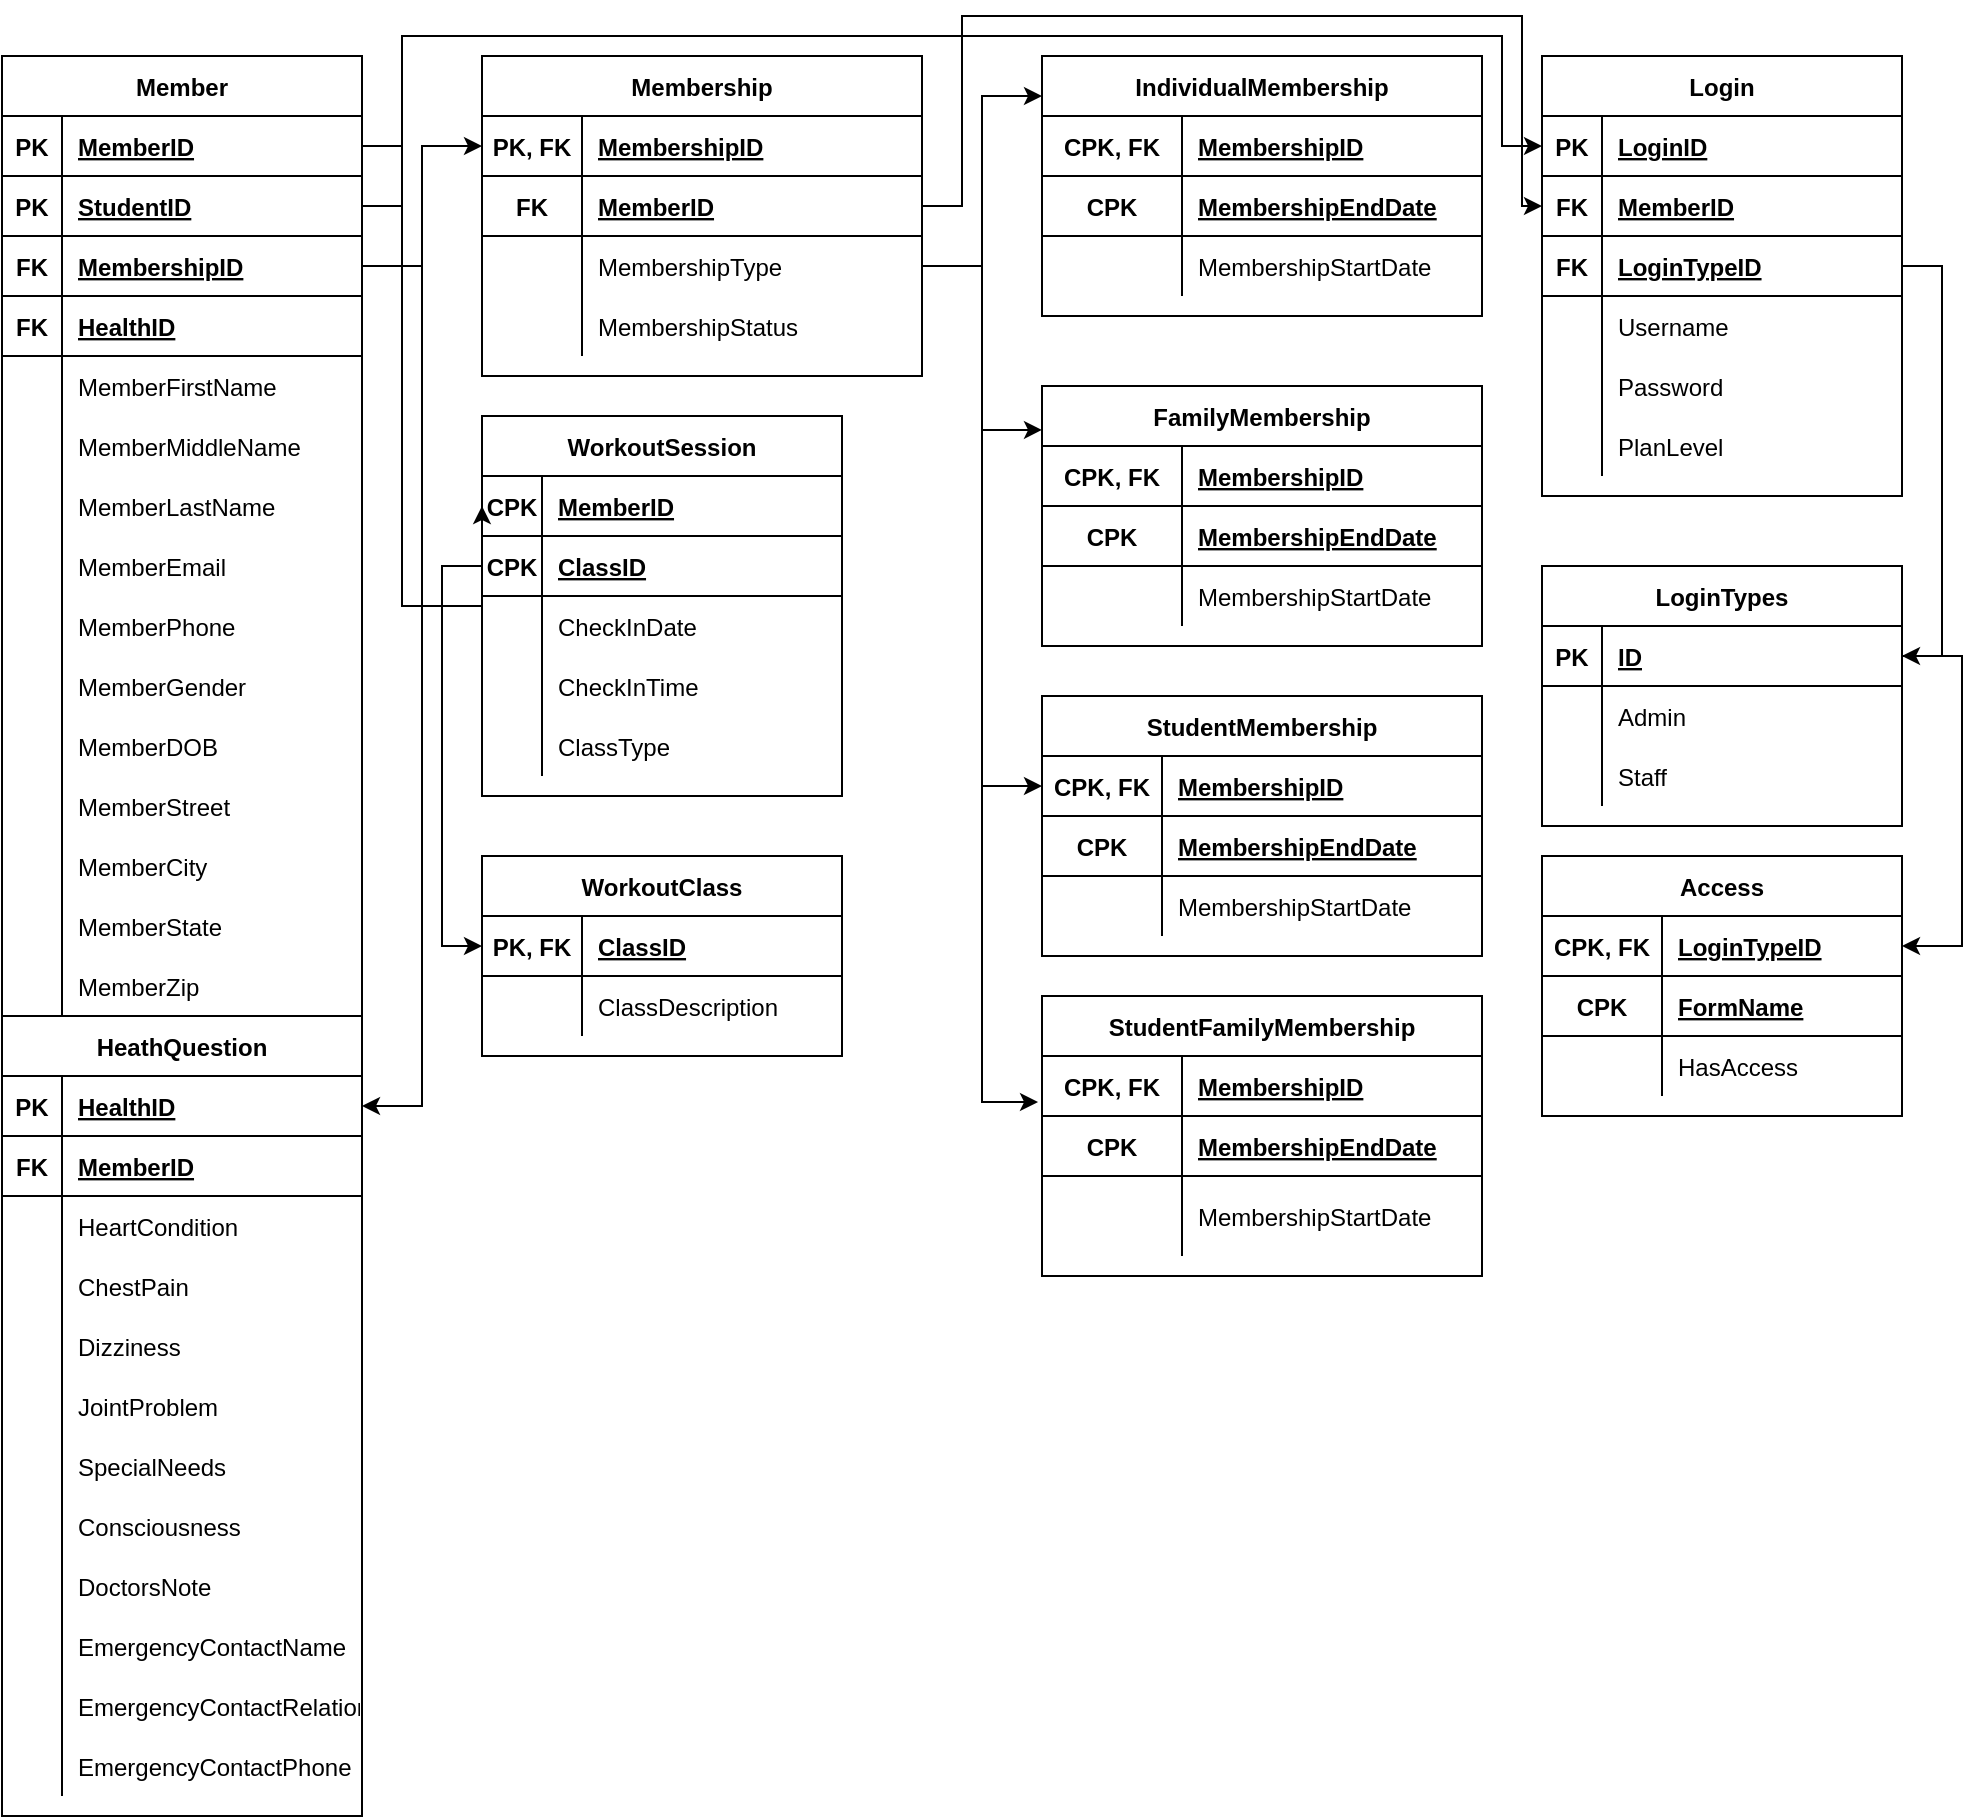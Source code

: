 <mxfile version="17.3.0" type="github">
  <diagram id="4jTuPhIIBf7wjdxp2Shu" name="Page-1">
    <mxGraphModel dx="1422" dy="780" grid="1" gridSize="10" guides="1" tooltips="1" connect="1" arrows="1" fold="1" page="1" pageScale="1" pageWidth="850" pageHeight="1100" math="0" shadow="0">
      <root>
        <mxCell id="0" />
        <mxCell id="1" parent="0" />
        <mxCell id="KNywHui8lLiUeTnEO0yx-1" value="Member" style="shape=table;startSize=30;container=1;collapsible=1;childLayout=tableLayout;fixedRows=1;rowLines=0;fontStyle=1;align=center;resizeLast=1;" parent="1" vertex="1">
          <mxGeometry x="290" y="90" width="180" height="490" as="geometry" />
        </mxCell>
        <mxCell id="KNywHui8lLiUeTnEO0yx-2" value="" style="shape=tableRow;horizontal=0;startSize=0;swimlaneHead=0;swimlaneBody=0;fillColor=none;collapsible=0;dropTarget=0;points=[[0,0.5],[1,0.5]];portConstraint=eastwest;top=0;left=0;right=0;bottom=1;" parent="KNywHui8lLiUeTnEO0yx-1" vertex="1">
          <mxGeometry y="30" width="180" height="30" as="geometry" />
        </mxCell>
        <mxCell id="KNywHui8lLiUeTnEO0yx-3" value="PK" style="shape=partialRectangle;connectable=0;fillColor=none;top=0;left=0;bottom=0;right=0;fontStyle=1;overflow=hidden;" parent="KNywHui8lLiUeTnEO0yx-2" vertex="1">
          <mxGeometry width="30" height="30" as="geometry">
            <mxRectangle width="30" height="30" as="alternateBounds" />
          </mxGeometry>
        </mxCell>
        <mxCell id="KNywHui8lLiUeTnEO0yx-4" value="MemberID" style="shape=partialRectangle;connectable=0;fillColor=none;top=0;left=0;bottom=0;right=0;align=left;spacingLeft=6;fontStyle=5;overflow=hidden;" parent="KNywHui8lLiUeTnEO0yx-2" vertex="1">
          <mxGeometry x="30" width="150" height="30" as="geometry">
            <mxRectangle width="150" height="30" as="alternateBounds" />
          </mxGeometry>
        </mxCell>
        <mxCell id="ukfckixTsoWE7NgMsHav-1" style="shape=tableRow;horizontal=0;startSize=0;swimlaneHead=0;swimlaneBody=0;fillColor=none;collapsible=0;dropTarget=0;points=[[0,0.5],[1,0.5]];portConstraint=eastwest;top=0;left=0;right=0;bottom=1;" vertex="1" parent="KNywHui8lLiUeTnEO0yx-1">
          <mxGeometry y="60" width="180" height="30" as="geometry" />
        </mxCell>
        <mxCell id="ukfckixTsoWE7NgMsHav-2" value="PK" style="shape=partialRectangle;connectable=0;fillColor=none;top=0;left=0;bottom=0;right=0;fontStyle=1;overflow=hidden;" vertex="1" parent="ukfckixTsoWE7NgMsHav-1">
          <mxGeometry width="30" height="30" as="geometry">
            <mxRectangle width="30" height="30" as="alternateBounds" />
          </mxGeometry>
        </mxCell>
        <mxCell id="ukfckixTsoWE7NgMsHav-3" value="StudentID" style="shape=partialRectangle;connectable=0;fillColor=none;top=0;left=0;bottom=0;right=0;align=left;spacingLeft=6;fontStyle=5;overflow=hidden;" vertex="1" parent="ukfckixTsoWE7NgMsHav-1">
          <mxGeometry x="30" width="150" height="30" as="geometry">
            <mxRectangle width="150" height="30" as="alternateBounds" />
          </mxGeometry>
        </mxCell>
        <mxCell id="j897BTARbuYfsQGGQOsF-35" style="shape=tableRow;horizontal=0;startSize=0;swimlaneHead=0;swimlaneBody=0;fillColor=none;collapsible=0;dropTarget=0;points=[[0,0.5],[1,0.5]];portConstraint=eastwest;top=0;left=0;right=0;bottom=1;" parent="KNywHui8lLiUeTnEO0yx-1" vertex="1">
          <mxGeometry y="90" width="180" height="30" as="geometry" />
        </mxCell>
        <mxCell id="j897BTARbuYfsQGGQOsF-36" value="FK" style="shape=partialRectangle;connectable=0;fillColor=none;top=0;left=0;bottom=0;right=0;fontStyle=1;overflow=hidden;" parent="j897BTARbuYfsQGGQOsF-35" vertex="1">
          <mxGeometry width="30" height="30" as="geometry">
            <mxRectangle width="30" height="30" as="alternateBounds" />
          </mxGeometry>
        </mxCell>
        <mxCell id="j897BTARbuYfsQGGQOsF-37" value="MembershipID" style="shape=partialRectangle;connectable=0;fillColor=none;top=0;left=0;bottom=0;right=0;align=left;spacingLeft=6;fontStyle=5;overflow=hidden;" parent="j897BTARbuYfsQGGQOsF-35" vertex="1">
          <mxGeometry x="30" width="150" height="30" as="geometry">
            <mxRectangle width="150" height="30" as="alternateBounds" />
          </mxGeometry>
        </mxCell>
        <mxCell id="j897BTARbuYfsQGGQOsF-32" style="shape=tableRow;horizontal=0;startSize=0;swimlaneHead=0;swimlaneBody=0;fillColor=none;collapsible=0;dropTarget=0;points=[[0,0.5],[1,0.5]];portConstraint=eastwest;top=0;left=0;right=0;bottom=1;" parent="KNywHui8lLiUeTnEO0yx-1" vertex="1">
          <mxGeometry y="120" width="180" height="30" as="geometry" />
        </mxCell>
        <mxCell id="j897BTARbuYfsQGGQOsF-33" value="FK" style="shape=partialRectangle;connectable=0;fillColor=none;top=0;left=0;bottom=0;right=0;fontStyle=1;overflow=hidden;" parent="j897BTARbuYfsQGGQOsF-32" vertex="1">
          <mxGeometry width="30" height="30" as="geometry">
            <mxRectangle width="30" height="30" as="alternateBounds" />
          </mxGeometry>
        </mxCell>
        <mxCell id="j897BTARbuYfsQGGQOsF-34" value="HealthID" style="shape=partialRectangle;connectable=0;fillColor=none;top=0;left=0;bottom=0;right=0;align=left;spacingLeft=6;fontStyle=5;overflow=hidden;" parent="j897BTARbuYfsQGGQOsF-32" vertex="1">
          <mxGeometry x="30" width="150" height="30" as="geometry">
            <mxRectangle width="150" height="30" as="alternateBounds" />
          </mxGeometry>
        </mxCell>
        <mxCell id="KNywHui8lLiUeTnEO0yx-5" value="" style="shape=tableRow;horizontal=0;startSize=0;swimlaneHead=0;swimlaneBody=0;fillColor=none;collapsible=0;dropTarget=0;points=[[0,0.5],[1,0.5]];portConstraint=eastwest;top=0;left=0;right=0;bottom=0;" parent="KNywHui8lLiUeTnEO0yx-1" vertex="1">
          <mxGeometry y="150" width="180" height="30" as="geometry" />
        </mxCell>
        <mxCell id="KNywHui8lLiUeTnEO0yx-6" value="" style="shape=partialRectangle;connectable=0;fillColor=none;top=0;left=0;bottom=0;right=0;editable=1;overflow=hidden;" parent="KNywHui8lLiUeTnEO0yx-5" vertex="1">
          <mxGeometry width="30" height="30" as="geometry">
            <mxRectangle width="30" height="30" as="alternateBounds" />
          </mxGeometry>
        </mxCell>
        <mxCell id="KNywHui8lLiUeTnEO0yx-7" value="MemberFirstName" style="shape=partialRectangle;connectable=0;fillColor=none;top=0;left=0;bottom=0;right=0;align=left;spacingLeft=6;overflow=hidden;" parent="KNywHui8lLiUeTnEO0yx-5" vertex="1">
          <mxGeometry x="30" width="150" height="30" as="geometry">
            <mxRectangle width="150" height="30" as="alternateBounds" />
          </mxGeometry>
        </mxCell>
        <mxCell id="KNywHui8lLiUeTnEO0yx-8" value="" style="shape=tableRow;horizontal=0;startSize=0;swimlaneHead=0;swimlaneBody=0;fillColor=none;collapsible=0;dropTarget=0;points=[[0,0.5],[1,0.5]];portConstraint=eastwest;top=0;left=0;right=0;bottom=0;" parent="KNywHui8lLiUeTnEO0yx-1" vertex="1">
          <mxGeometry y="180" width="180" height="30" as="geometry" />
        </mxCell>
        <mxCell id="KNywHui8lLiUeTnEO0yx-9" value="" style="shape=partialRectangle;connectable=0;fillColor=none;top=0;left=0;bottom=0;right=0;editable=1;overflow=hidden;" parent="KNywHui8lLiUeTnEO0yx-8" vertex="1">
          <mxGeometry width="30" height="30" as="geometry">
            <mxRectangle width="30" height="30" as="alternateBounds" />
          </mxGeometry>
        </mxCell>
        <mxCell id="KNywHui8lLiUeTnEO0yx-10" value="MemberMiddleName" style="shape=partialRectangle;connectable=0;fillColor=none;top=0;left=0;bottom=0;right=0;align=left;spacingLeft=6;overflow=hidden;" parent="KNywHui8lLiUeTnEO0yx-8" vertex="1">
          <mxGeometry x="30" width="150" height="30" as="geometry">
            <mxRectangle width="150" height="30" as="alternateBounds" />
          </mxGeometry>
        </mxCell>
        <mxCell id="KNywHui8lLiUeTnEO0yx-11" value="" style="shape=tableRow;horizontal=0;startSize=0;swimlaneHead=0;swimlaneBody=0;fillColor=none;collapsible=0;dropTarget=0;points=[[0,0.5],[1,0.5]];portConstraint=eastwest;top=0;left=0;right=0;bottom=0;" parent="KNywHui8lLiUeTnEO0yx-1" vertex="1">
          <mxGeometry y="210" width="180" height="30" as="geometry" />
        </mxCell>
        <mxCell id="KNywHui8lLiUeTnEO0yx-12" value="" style="shape=partialRectangle;connectable=0;fillColor=none;top=0;left=0;bottom=0;right=0;editable=1;overflow=hidden;" parent="KNywHui8lLiUeTnEO0yx-11" vertex="1">
          <mxGeometry width="30" height="30" as="geometry">
            <mxRectangle width="30" height="30" as="alternateBounds" />
          </mxGeometry>
        </mxCell>
        <mxCell id="KNywHui8lLiUeTnEO0yx-13" value="MemberLastName" style="shape=partialRectangle;connectable=0;fillColor=none;top=0;left=0;bottom=0;right=0;align=left;spacingLeft=6;overflow=hidden;" parent="KNywHui8lLiUeTnEO0yx-11" vertex="1">
          <mxGeometry x="30" width="150" height="30" as="geometry">
            <mxRectangle width="150" height="30" as="alternateBounds" />
          </mxGeometry>
        </mxCell>
        <mxCell id="KNywHui8lLiUeTnEO0yx-14" style="shape=tableRow;horizontal=0;startSize=0;swimlaneHead=0;swimlaneBody=0;fillColor=none;collapsible=0;dropTarget=0;points=[[0,0.5],[1,0.5]];portConstraint=eastwest;top=0;left=0;right=0;bottom=0;" parent="KNywHui8lLiUeTnEO0yx-1" vertex="1">
          <mxGeometry y="240" width="180" height="30" as="geometry" />
        </mxCell>
        <mxCell id="KNywHui8lLiUeTnEO0yx-15" style="shape=partialRectangle;connectable=0;fillColor=none;top=0;left=0;bottom=0;right=0;editable=1;overflow=hidden;" parent="KNywHui8lLiUeTnEO0yx-14" vertex="1">
          <mxGeometry width="30" height="30" as="geometry">
            <mxRectangle width="30" height="30" as="alternateBounds" />
          </mxGeometry>
        </mxCell>
        <mxCell id="KNywHui8lLiUeTnEO0yx-16" value="MemberEmail" style="shape=partialRectangle;connectable=0;fillColor=none;top=0;left=0;bottom=0;right=0;align=left;spacingLeft=6;overflow=hidden;" parent="KNywHui8lLiUeTnEO0yx-14" vertex="1">
          <mxGeometry x="30" width="150" height="30" as="geometry">
            <mxRectangle width="150" height="30" as="alternateBounds" />
          </mxGeometry>
        </mxCell>
        <mxCell id="KNywHui8lLiUeTnEO0yx-17" style="shape=tableRow;horizontal=0;startSize=0;swimlaneHead=0;swimlaneBody=0;fillColor=none;collapsible=0;dropTarget=0;points=[[0,0.5],[1,0.5]];portConstraint=eastwest;top=0;left=0;right=0;bottom=0;" parent="KNywHui8lLiUeTnEO0yx-1" vertex="1">
          <mxGeometry y="270" width="180" height="30" as="geometry" />
        </mxCell>
        <mxCell id="KNywHui8lLiUeTnEO0yx-18" style="shape=partialRectangle;connectable=0;fillColor=none;top=0;left=0;bottom=0;right=0;editable=1;overflow=hidden;" parent="KNywHui8lLiUeTnEO0yx-17" vertex="1">
          <mxGeometry width="30" height="30" as="geometry">
            <mxRectangle width="30" height="30" as="alternateBounds" />
          </mxGeometry>
        </mxCell>
        <mxCell id="KNywHui8lLiUeTnEO0yx-19" value="MemberPhone" style="shape=partialRectangle;connectable=0;fillColor=none;top=0;left=0;bottom=0;right=0;align=left;spacingLeft=6;overflow=hidden;" parent="KNywHui8lLiUeTnEO0yx-17" vertex="1">
          <mxGeometry x="30" width="150" height="30" as="geometry">
            <mxRectangle width="150" height="30" as="alternateBounds" />
          </mxGeometry>
        </mxCell>
        <mxCell id="KNywHui8lLiUeTnEO0yx-20" style="shape=tableRow;horizontal=0;startSize=0;swimlaneHead=0;swimlaneBody=0;fillColor=none;collapsible=0;dropTarget=0;points=[[0,0.5],[1,0.5]];portConstraint=eastwest;top=0;left=0;right=0;bottom=0;" parent="KNywHui8lLiUeTnEO0yx-1" vertex="1">
          <mxGeometry y="300" width="180" height="30" as="geometry" />
        </mxCell>
        <mxCell id="KNywHui8lLiUeTnEO0yx-21" style="shape=partialRectangle;connectable=0;fillColor=none;top=0;left=0;bottom=0;right=0;editable=1;overflow=hidden;" parent="KNywHui8lLiUeTnEO0yx-20" vertex="1">
          <mxGeometry width="30" height="30" as="geometry">
            <mxRectangle width="30" height="30" as="alternateBounds" />
          </mxGeometry>
        </mxCell>
        <mxCell id="KNywHui8lLiUeTnEO0yx-22" value="MemberGender" style="shape=partialRectangle;connectable=0;fillColor=none;top=0;left=0;bottom=0;right=0;align=left;spacingLeft=6;overflow=hidden;" parent="KNywHui8lLiUeTnEO0yx-20" vertex="1">
          <mxGeometry x="30" width="150" height="30" as="geometry">
            <mxRectangle width="150" height="30" as="alternateBounds" />
          </mxGeometry>
        </mxCell>
        <mxCell id="KNywHui8lLiUeTnEO0yx-23" style="shape=tableRow;horizontal=0;startSize=0;swimlaneHead=0;swimlaneBody=0;fillColor=none;collapsible=0;dropTarget=0;points=[[0,0.5],[1,0.5]];portConstraint=eastwest;top=0;left=0;right=0;bottom=0;" parent="KNywHui8lLiUeTnEO0yx-1" vertex="1">
          <mxGeometry y="330" width="180" height="30" as="geometry" />
        </mxCell>
        <mxCell id="KNywHui8lLiUeTnEO0yx-24" style="shape=partialRectangle;connectable=0;fillColor=none;top=0;left=0;bottom=0;right=0;editable=1;overflow=hidden;" parent="KNywHui8lLiUeTnEO0yx-23" vertex="1">
          <mxGeometry width="30" height="30" as="geometry">
            <mxRectangle width="30" height="30" as="alternateBounds" />
          </mxGeometry>
        </mxCell>
        <mxCell id="KNywHui8lLiUeTnEO0yx-25" value="MemberDOB" style="shape=partialRectangle;connectable=0;fillColor=none;top=0;left=0;bottom=0;right=0;align=left;spacingLeft=6;overflow=hidden;" parent="KNywHui8lLiUeTnEO0yx-23" vertex="1">
          <mxGeometry x="30" width="150" height="30" as="geometry">
            <mxRectangle width="150" height="30" as="alternateBounds" />
          </mxGeometry>
        </mxCell>
        <mxCell id="KNywHui8lLiUeTnEO0yx-26" style="shape=tableRow;horizontal=0;startSize=0;swimlaneHead=0;swimlaneBody=0;fillColor=none;collapsible=0;dropTarget=0;points=[[0,0.5],[1,0.5]];portConstraint=eastwest;top=0;left=0;right=0;bottom=0;" parent="KNywHui8lLiUeTnEO0yx-1" vertex="1">
          <mxGeometry y="360" width="180" height="30" as="geometry" />
        </mxCell>
        <mxCell id="KNywHui8lLiUeTnEO0yx-27" style="shape=partialRectangle;connectable=0;fillColor=none;top=0;left=0;bottom=0;right=0;editable=1;overflow=hidden;" parent="KNywHui8lLiUeTnEO0yx-26" vertex="1">
          <mxGeometry width="30" height="30" as="geometry">
            <mxRectangle width="30" height="30" as="alternateBounds" />
          </mxGeometry>
        </mxCell>
        <mxCell id="KNywHui8lLiUeTnEO0yx-28" value="MemberStreet" style="shape=partialRectangle;connectable=0;fillColor=none;top=0;left=0;bottom=0;right=0;align=left;spacingLeft=6;overflow=hidden;" parent="KNywHui8lLiUeTnEO0yx-26" vertex="1">
          <mxGeometry x="30" width="150" height="30" as="geometry">
            <mxRectangle width="150" height="30" as="alternateBounds" />
          </mxGeometry>
        </mxCell>
        <mxCell id="KNywHui8lLiUeTnEO0yx-29" style="shape=tableRow;horizontal=0;startSize=0;swimlaneHead=0;swimlaneBody=0;fillColor=none;collapsible=0;dropTarget=0;points=[[0,0.5],[1,0.5]];portConstraint=eastwest;top=0;left=0;right=0;bottom=0;" parent="KNywHui8lLiUeTnEO0yx-1" vertex="1">
          <mxGeometry y="390" width="180" height="30" as="geometry" />
        </mxCell>
        <mxCell id="KNywHui8lLiUeTnEO0yx-30" style="shape=partialRectangle;connectable=0;fillColor=none;top=0;left=0;bottom=0;right=0;editable=1;overflow=hidden;" parent="KNywHui8lLiUeTnEO0yx-29" vertex="1">
          <mxGeometry width="30" height="30" as="geometry">
            <mxRectangle width="30" height="30" as="alternateBounds" />
          </mxGeometry>
        </mxCell>
        <mxCell id="KNywHui8lLiUeTnEO0yx-31" value="MemberCity" style="shape=partialRectangle;connectable=0;fillColor=none;top=0;left=0;bottom=0;right=0;align=left;spacingLeft=6;overflow=hidden;" parent="KNywHui8lLiUeTnEO0yx-29" vertex="1">
          <mxGeometry x="30" width="150" height="30" as="geometry">
            <mxRectangle width="150" height="30" as="alternateBounds" />
          </mxGeometry>
        </mxCell>
        <mxCell id="KNywHui8lLiUeTnEO0yx-38" style="shape=tableRow;horizontal=0;startSize=0;swimlaneHead=0;swimlaneBody=0;fillColor=none;collapsible=0;dropTarget=0;points=[[0,0.5],[1,0.5]];portConstraint=eastwest;top=0;left=0;right=0;bottom=0;" parent="KNywHui8lLiUeTnEO0yx-1" vertex="1">
          <mxGeometry y="420" width="180" height="30" as="geometry" />
        </mxCell>
        <mxCell id="KNywHui8lLiUeTnEO0yx-39" style="shape=partialRectangle;connectable=0;fillColor=none;top=0;left=0;bottom=0;right=0;editable=1;overflow=hidden;" parent="KNywHui8lLiUeTnEO0yx-38" vertex="1">
          <mxGeometry width="30" height="30" as="geometry">
            <mxRectangle width="30" height="30" as="alternateBounds" />
          </mxGeometry>
        </mxCell>
        <mxCell id="KNywHui8lLiUeTnEO0yx-40" value="MemberState" style="shape=partialRectangle;connectable=0;fillColor=none;top=0;left=0;bottom=0;right=0;align=left;spacingLeft=6;overflow=hidden;" parent="KNywHui8lLiUeTnEO0yx-38" vertex="1">
          <mxGeometry x="30" width="150" height="30" as="geometry">
            <mxRectangle width="150" height="30" as="alternateBounds" />
          </mxGeometry>
        </mxCell>
        <mxCell id="KNywHui8lLiUeTnEO0yx-35" style="shape=tableRow;horizontal=0;startSize=0;swimlaneHead=0;swimlaneBody=0;fillColor=none;collapsible=0;dropTarget=0;points=[[0,0.5],[1,0.5]];portConstraint=eastwest;top=0;left=0;right=0;bottom=0;" parent="KNywHui8lLiUeTnEO0yx-1" vertex="1">
          <mxGeometry y="450" width="180" height="30" as="geometry" />
        </mxCell>
        <mxCell id="KNywHui8lLiUeTnEO0yx-36" style="shape=partialRectangle;connectable=0;fillColor=none;top=0;left=0;bottom=0;right=0;editable=1;overflow=hidden;" parent="KNywHui8lLiUeTnEO0yx-35" vertex="1">
          <mxGeometry width="30" height="30" as="geometry">
            <mxRectangle width="30" height="30" as="alternateBounds" />
          </mxGeometry>
        </mxCell>
        <mxCell id="KNywHui8lLiUeTnEO0yx-37" value="MemberZip" style="shape=partialRectangle;connectable=0;fillColor=none;top=0;left=0;bottom=0;right=0;align=left;spacingLeft=6;overflow=hidden;" parent="KNywHui8lLiUeTnEO0yx-35" vertex="1">
          <mxGeometry x="30" width="150" height="30" as="geometry">
            <mxRectangle width="150" height="30" as="alternateBounds" />
          </mxGeometry>
        </mxCell>
        <mxCell id="KNywHui8lLiUeTnEO0yx-41" value="Membership" style="shape=table;startSize=30;container=1;collapsible=1;childLayout=tableLayout;fixedRows=1;rowLines=0;fontStyle=1;align=center;resizeLast=1;" parent="1" vertex="1">
          <mxGeometry x="530" y="90" width="220" height="160" as="geometry" />
        </mxCell>
        <mxCell id="KNywHui8lLiUeTnEO0yx-42" value="" style="shape=tableRow;horizontal=0;startSize=0;swimlaneHead=0;swimlaneBody=0;fillColor=none;collapsible=0;dropTarget=0;points=[[0,0.5],[1,0.5]];portConstraint=eastwest;top=0;left=0;right=0;bottom=1;" parent="KNywHui8lLiUeTnEO0yx-41" vertex="1">
          <mxGeometry y="30" width="220" height="30" as="geometry" />
        </mxCell>
        <mxCell id="KNywHui8lLiUeTnEO0yx-43" value="PK, FK" style="shape=partialRectangle;connectable=0;fillColor=none;top=0;left=0;bottom=0;right=0;fontStyle=1;overflow=hidden;" parent="KNywHui8lLiUeTnEO0yx-42" vertex="1">
          <mxGeometry width="50" height="30" as="geometry">
            <mxRectangle width="50" height="30" as="alternateBounds" />
          </mxGeometry>
        </mxCell>
        <mxCell id="KNywHui8lLiUeTnEO0yx-44" value="MembershipID" style="shape=partialRectangle;connectable=0;fillColor=none;top=0;left=0;bottom=0;right=0;align=left;spacingLeft=6;fontStyle=5;overflow=hidden;" parent="KNywHui8lLiUeTnEO0yx-42" vertex="1">
          <mxGeometry x="50" width="170" height="30" as="geometry">
            <mxRectangle width="170" height="30" as="alternateBounds" />
          </mxGeometry>
        </mxCell>
        <mxCell id="j897BTARbuYfsQGGQOsF-23" style="shape=tableRow;horizontal=0;startSize=0;swimlaneHead=0;swimlaneBody=0;fillColor=none;collapsible=0;dropTarget=0;points=[[0,0.5],[1,0.5]];portConstraint=eastwest;top=0;left=0;right=0;bottom=1;" parent="KNywHui8lLiUeTnEO0yx-41" vertex="1">
          <mxGeometry y="60" width="220" height="30" as="geometry" />
        </mxCell>
        <mxCell id="j897BTARbuYfsQGGQOsF-24" value="FK" style="shape=partialRectangle;connectable=0;fillColor=none;top=0;left=0;bottom=0;right=0;fontStyle=1;overflow=hidden;" parent="j897BTARbuYfsQGGQOsF-23" vertex="1">
          <mxGeometry width="50" height="30" as="geometry">
            <mxRectangle width="50" height="30" as="alternateBounds" />
          </mxGeometry>
        </mxCell>
        <mxCell id="j897BTARbuYfsQGGQOsF-25" value="MemberID" style="shape=partialRectangle;connectable=0;fillColor=none;top=0;left=0;bottom=0;right=0;align=left;spacingLeft=6;fontStyle=5;overflow=hidden;" parent="j897BTARbuYfsQGGQOsF-23" vertex="1">
          <mxGeometry x="50" width="170" height="30" as="geometry">
            <mxRectangle width="170" height="30" as="alternateBounds" />
          </mxGeometry>
        </mxCell>
        <mxCell id="KNywHui8lLiUeTnEO0yx-45" value="" style="shape=tableRow;horizontal=0;startSize=0;swimlaneHead=0;swimlaneBody=0;fillColor=none;collapsible=0;dropTarget=0;points=[[0,0.5],[1,0.5]];portConstraint=eastwest;top=0;left=0;right=0;bottom=0;" parent="KNywHui8lLiUeTnEO0yx-41" vertex="1">
          <mxGeometry y="90" width="220" height="30" as="geometry" />
        </mxCell>
        <mxCell id="KNywHui8lLiUeTnEO0yx-46" value="" style="shape=partialRectangle;connectable=0;fillColor=none;top=0;left=0;bottom=0;right=0;editable=1;overflow=hidden;" parent="KNywHui8lLiUeTnEO0yx-45" vertex="1">
          <mxGeometry width="50" height="30" as="geometry">
            <mxRectangle width="50" height="30" as="alternateBounds" />
          </mxGeometry>
        </mxCell>
        <mxCell id="KNywHui8lLiUeTnEO0yx-47" value="MembershipType" style="shape=partialRectangle;connectable=0;fillColor=none;top=0;left=0;bottom=0;right=0;align=left;spacingLeft=6;overflow=hidden;" parent="KNywHui8lLiUeTnEO0yx-45" vertex="1">
          <mxGeometry x="50" width="170" height="30" as="geometry">
            <mxRectangle width="170" height="30" as="alternateBounds" />
          </mxGeometry>
        </mxCell>
        <mxCell id="KNywHui8lLiUeTnEO0yx-79" style="shape=tableRow;horizontal=0;startSize=0;swimlaneHead=0;swimlaneBody=0;fillColor=none;collapsible=0;dropTarget=0;points=[[0,0.5],[1,0.5]];portConstraint=eastwest;top=0;left=0;right=0;bottom=0;" parent="KNywHui8lLiUeTnEO0yx-41" vertex="1">
          <mxGeometry y="120" width="220" height="30" as="geometry" />
        </mxCell>
        <mxCell id="KNywHui8lLiUeTnEO0yx-80" style="shape=partialRectangle;connectable=0;fillColor=none;top=0;left=0;bottom=0;right=0;editable=1;overflow=hidden;" parent="KNywHui8lLiUeTnEO0yx-79" vertex="1">
          <mxGeometry width="50" height="30" as="geometry">
            <mxRectangle width="50" height="30" as="alternateBounds" />
          </mxGeometry>
        </mxCell>
        <mxCell id="KNywHui8lLiUeTnEO0yx-81" value="MembershipStatus" style="shape=partialRectangle;connectable=0;fillColor=none;top=0;left=0;bottom=0;right=0;align=left;spacingLeft=6;overflow=hidden;" parent="KNywHui8lLiUeTnEO0yx-79" vertex="1">
          <mxGeometry x="50" width="170" height="30" as="geometry">
            <mxRectangle width="170" height="30" as="alternateBounds" />
          </mxGeometry>
        </mxCell>
        <mxCell id="KNywHui8lLiUeTnEO0yx-54" value="HeathQuestion" style="shape=table;startSize=30;container=1;collapsible=1;childLayout=tableLayout;fixedRows=1;rowLines=0;fontStyle=1;align=center;resizeLast=1;" parent="1" vertex="1">
          <mxGeometry x="290" y="570" width="180" height="400" as="geometry" />
        </mxCell>
        <mxCell id="KNywHui8lLiUeTnEO0yx-55" value="" style="shape=tableRow;horizontal=0;startSize=0;swimlaneHead=0;swimlaneBody=0;fillColor=none;collapsible=0;dropTarget=0;points=[[0,0.5],[1,0.5]];portConstraint=eastwest;top=0;left=0;right=0;bottom=1;" parent="KNywHui8lLiUeTnEO0yx-54" vertex="1">
          <mxGeometry y="30" width="180" height="30" as="geometry" />
        </mxCell>
        <mxCell id="KNywHui8lLiUeTnEO0yx-56" value="PK" style="shape=partialRectangle;connectable=0;fillColor=none;top=0;left=0;bottom=0;right=0;fontStyle=1;overflow=hidden;" parent="KNywHui8lLiUeTnEO0yx-55" vertex="1">
          <mxGeometry width="30" height="30" as="geometry">
            <mxRectangle width="30" height="30" as="alternateBounds" />
          </mxGeometry>
        </mxCell>
        <mxCell id="KNywHui8lLiUeTnEO0yx-57" value="HealthID" style="shape=partialRectangle;connectable=0;fillColor=none;top=0;left=0;bottom=0;right=0;align=left;spacingLeft=6;fontStyle=5;overflow=hidden;" parent="KNywHui8lLiUeTnEO0yx-55" vertex="1">
          <mxGeometry x="30" width="150" height="30" as="geometry">
            <mxRectangle width="150" height="30" as="alternateBounds" />
          </mxGeometry>
        </mxCell>
        <mxCell id="j897BTARbuYfsQGGQOsF-17" style="shape=tableRow;horizontal=0;startSize=0;swimlaneHead=0;swimlaneBody=0;fillColor=none;collapsible=0;dropTarget=0;points=[[0,0.5],[1,0.5]];portConstraint=eastwest;top=0;left=0;right=0;bottom=1;" parent="KNywHui8lLiUeTnEO0yx-54" vertex="1">
          <mxGeometry y="60" width="180" height="30" as="geometry" />
        </mxCell>
        <mxCell id="j897BTARbuYfsQGGQOsF-18" value="FK" style="shape=partialRectangle;connectable=0;fillColor=none;top=0;left=0;bottom=0;right=0;fontStyle=1;overflow=hidden;" parent="j897BTARbuYfsQGGQOsF-17" vertex="1">
          <mxGeometry width="30" height="30" as="geometry">
            <mxRectangle width="30" height="30" as="alternateBounds" />
          </mxGeometry>
        </mxCell>
        <mxCell id="j897BTARbuYfsQGGQOsF-19" value="MemberID" style="shape=partialRectangle;connectable=0;fillColor=none;top=0;left=0;bottom=0;right=0;align=left;spacingLeft=6;fontStyle=5;overflow=hidden;" parent="j897BTARbuYfsQGGQOsF-17" vertex="1">
          <mxGeometry x="30" width="150" height="30" as="geometry">
            <mxRectangle width="150" height="30" as="alternateBounds" />
          </mxGeometry>
        </mxCell>
        <mxCell id="KNywHui8lLiUeTnEO0yx-58" value="" style="shape=tableRow;horizontal=0;startSize=0;swimlaneHead=0;swimlaneBody=0;fillColor=none;collapsible=0;dropTarget=0;points=[[0,0.5],[1,0.5]];portConstraint=eastwest;top=0;left=0;right=0;bottom=0;" parent="KNywHui8lLiUeTnEO0yx-54" vertex="1">
          <mxGeometry y="90" width="180" height="30" as="geometry" />
        </mxCell>
        <mxCell id="KNywHui8lLiUeTnEO0yx-59" value="" style="shape=partialRectangle;connectable=0;fillColor=none;top=0;left=0;bottom=0;right=0;editable=1;overflow=hidden;" parent="KNywHui8lLiUeTnEO0yx-58" vertex="1">
          <mxGeometry width="30" height="30" as="geometry">
            <mxRectangle width="30" height="30" as="alternateBounds" />
          </mxGeometry>
        </mxCell>
        <mxCell id="KNywHui8lLiUeTnEO0yx-60" value="HeartCondition" style="shape=partialRectangle;connectable=0;fillColor=none;top=0;left=0;bottom=0;right=0;align=left;spacingLeft=6;overflow=hidden;" parent="KNywHui8lLiUeTnEO0yx-58" vertex="1">
          <mxGeometry x="30" width="150" height="30" as="geometry">
            <mxRectangle width="150" height="30" as="alternateBounds" />
          </mxGeometry>
        </mxCell>
        <mxCell id="KNywHui8lLiUeTnEO0yx-61" value="" style="shape=tableRow;horizontal=0;startSize=0;swimlaneHead=0;swimlaneBody=0;fillColor=none;collapsible=0;dropTarget=0;points=[[0,0.5],[1,0.5]];portConstraint=eastwest;top=0;left=0;right=0;bottom=0;" parent="KNywHui8lLiUeTnEO0yx-54" vertex="1">
          <mxGeometry y="120" width="180" height="30" as="geometry" />
        </mxCell>
        <mxCell id="KNywHui8lLiUeTnEO0yx-62" value="" style="shape=partialRectangle;connectable=0;fillColor=none;top=0;left=0;bottom=0;right=0;editable=1;overflow=hidden;" parent="KNywHui8lLiUeTnEO0yx-61" vertex="1">
          <mxGeometry width="30" height="30" as="geometry">
            <mxRectangle width="30" height="30" as="alternateBounds" />
          </mxGeometry>
        </mxCell>
        <mxCell id="KNywHui8lLiUeTnEO0yx-63" value="ChestPain" style="shape=partialRectangle;connectable=0;fillColor=none;top=0;left=0;bottom=0;right=0;align=left;spacingLeft=6;overflow=hidden;" parent="KNywHui8lLiUeTnEO0yx-61" vertex="1">
          <mxGeometry x="30" width="150" height="30" as="geometry">
            <mxRectangle width="150" height="30" as="alternateBounds" />
          </mxGeometry>
        </mxCell>
        <mxCell id="KNywHui8lLiUeTnEO0yx-64" value="" style="shape=tableRow;horizontal=0;startSize=0;swimlaneHead=0;swimlaneBody=0;fillColor=none;collapsible=0;dropTarget=0;points=[[0,0.5],[1,0.5]];portConstraint=eastwest;top=0;left=0;right=0;bottom=0;" parent="KNywHui8lLiUeTnEO0yx-54" vertex="1">
          <mxGeometry y="150" width="180" height="30" as="geometry" />
        </mxCell>
        <mxCell id="KNywHui8lLiUeTnEO0yx-65" value="" style="shape=partialRectangle;connectable=0;fillColor=none;top=0;left=0;bottom=0;right=0;editable=1;overflow=hidden;" parent="KNywHui8lLiUeTnEO0yx-64" vertex="1">
          <mxGeometry width="30" height="30" as="geometry">
            <mxRectangle width="30" height="30" as="alternateBounds" />
          </mxGeometry>
        </mxCell>
        <mxCell id="KNywHui8lLiUeTnEO0yx-66" value="Dizziness" style="shape=partialRectangle;connectable=0;fillColor=none;top=0;left=0;bottom=0;right=0;align=left;spacingLeft=6;overflow=hidden;" parent="KNywHui8lLiUeTnEO0yx-64" vertex="1">
          <mxGeometry x="30" width="150" height="30" as="geometry">
            <mxRectangle width="150" height="30" as="alternateBounds" />
          </mxGeometry>
        </mxCell>
        <mxCell id="KNywHui8lLiUeTnEO0yx-67" style="shape=tableRow;horizontal=0;startSize=0;swimlaneHead=0;swimlaneBody=0;fillColor=none;collapsible=0;dropTarget=0;points=[[0,0.5],[1,0.5]];portConstraint=eastwest;top=0;left=0;right=0;bottom=0;" parent="KNywHui8lLiUeTnEO0yx-54" vertex="1">
          <mxGeometry y="180" width="180" height="30" as="geometry" />
        </mxCell>
        <mxCell id="KNywHui8lLiUeTnEO0yx-68" style="shape=partialRectangle;connectable=0;fillColor=none;top=0;left=0;bottom=0;right=0;editable=1;overflow=hidden;" parent="KNywHui8lLiUeTnEO0yx-67" vertex="1">
          <mxGeometry width="30" height="30" as="geometry">
            <mxRectangle width="30" height="30" as="alternateBounds" />
          </mxGeometry>
        </mxCell>
        <mxCell id="KNywHui8lLiUeTnEO0yx-69" value="JointProblem" style="shape=partialRectangle;connectable=0;fillColor=none;top=0;left=0;bottom=0;right=0;align=left;spacingLeft=6;overflow=hidden;" parent="KNywHui8lLiUeTnEO0yx-67" vertex="1">
          <mxGeometry x="30" width="150" height="30" as="geometry">
            <mxRectangle width="150" height="30" as="alternateBounds" />
          </mxGeometry>
        </mxCell>
        <mxCell id="KNywHui8lLiUeTnEO0yx-70" style="shape=tableRow;horizontal=0;startSize=0;swimlaneHead=0;swimlaneBody=0;fillColor=none;collapsible=0;dropTarget=0;points=[[0,0.5],[1,0.5]];portConstraint=eastwest;top=0;left=0;right=0;bottom=0;" parent="KNywHui8lLiUeTnEO0yx-54" vertex="1">
          <mxGeometry y="210" width="180" height="30" as="geometry" />
        </mxCell>
        <mxCell id="KNywHui8lLiUeTnEO0yx-71" style="shape=partialRectangle;connectable=0;fillColor=none;top=0;left=0;bottom=0;right=0;editable=1;overflow=hidden;" parent="KNywHui8lLiUeTnEO0yx-70" vertex="1">
          <mxGeometry width="30" height="30" as="geometry">
            <mxRectangle width="30" height="30" as="alternateBounds" />
          </mxGeometry>
        </mxCell>
        <mxCell id="KNywHui8lLiUeTnEO0yx-72" value="SpecialNeeds" style="shape=partialRectangle;connectable=0;fillColor=none;top=0;left=0;bottom=0;right=0;align=left;spacingLeft=6;overflow=hidden;" parent="KNywHui8lLiUeTnEO0yx-70" vertex="1">
          <mxGeometry x="30" width="150" height="30" as="geometry">
            <mxRectangle width="150" height="30" as="alternateBounds" />
          </mxGeometry>
        </mxCell>
        <mxCell id="KNywHui8lLiUeTnEO0yx-73" style="shape=tableRow;horizontal=0;startSize=0;swimlaneHead=0;swimlaneBody=0;fillColor=none;collapsible=0;dropTarget=0;points=[[0,0.5],[1,0.5]];portConstraint=eastwest;top=0;left=0;right=0;bottom=0;" parent="KNywHui8lLiUeTnEO0yx-54" vertex="1">
          <mxGeometry y="240" width="180" height="30" as="geometry" />
        </mxCell>
        <mxCell id="KNywHui8lLiUeTnEO0yx-74" style="shape=partialRectangle;connectable=0;fillColor=none;top=0;left=0;bottom=0;right=0;editable=1;overflow=hidden;" parent="KNywHui8lLiUeTnEO0yx-73" vertex="1">
          <mxGeometry width="30" height="30" as="geometry">
            <mxRectangle width="30" height="30" as="alternateBounds" />
          </mxGeometry>
        </mxCell>
        <mxCell id="KNywHui8lLiUeTnEO0yx-75" value="Consciousness" style="shape=partialRectangle;connectable=0;fillColor=none;top=0;left=0;bottom=0;right=0;align=left;spacingLeft=6;overflow=hidden;" parent="KNywHui8lLiUeTnEO0yx-73" vertex="1">
          <mxGeometry x="30" width="150" height="30" as="geometry">
            <mxRectangle width="150" height="30" as="alternateBounds" />
          </mxGeometry>
        </mxCell>
        <mxCell id="KNywHui8lLiUeTnEO0yx-76" style="shape=tableRow;horizontal=0;startSize=0;swimlaneHead=0;swimlaneBody=0;fillColor=none;collapsible=0;dropTarget=0;points=[[0,0.5],[1,0.5]];portConstraint=eastwest;top=0;left=0;right=0;bottom=0;" parent="KNywHui8lLiUeTnEO0yx-54" vertex="1">
          <mxGeometry y="270" width="180" height="30" as="geometry" />
        </mxCell>
        <mxCell id="KNywHui8lLiUeTnEO0yx-77" style="shape=partialRectangle;connectable=0;fillColor=none;top=0;left=0;bottom=0;right=0;editable=1;overflow=hidden;" parent="KNywHui8lLiUeTnEO0yx-76" vertex="1">
          <mxGeometry width="30" height="30" as="geometry">
            <mxRectangle width="30" height="30" as="alternateBounds" />
          </mxGeometry>
        </mxCell>
        <mxCell id="KNywHui8lLiUeTnEO0yx-78" value="DoctorsNote" style="shape=partialRectangle;connectable=0;fillColor=none;top=0;left=0;bottom=0;right=0;align=left;spacingLeft=6;overflow=hidden;" parent="KNywHui8lLiUeTnEO0yx-76" vertex="1">
          <mxGeometry x="30" width="150" height="30" as="geometry">
            <mxRectangle width="150" height="30" as="alternateBounds" />
          </mxGeometry>
        </mxCell>
        <mxCell id="KNywHui8lLiUeTnEO0yx-85" style="shape=tableRow;horizontal=0;startSize=0;swimlaneHead=0;swimlaneBody=0;fillColor=none;collapsible=0;dropTarget=0;points=[[0,0.5],[1,0.5]];portConstraint=eastwest;top=0;left=0;right=0;bottom=0;" parent="KNywHui8lLiUeTnEO0yx-54" vertex="1">
          <mxGeometry y="300" width="180" height="30" as="geometry" />
        </mxCell>
        <mxCell id="KNywHui8lLiUeTnEO0yx-86" style="shape=partialRectangle;connectable=0;fillColor=none;top=0;left=0;bottom=0;right=0;editable=1;overflow=hidden;" parent="KNywHui8lLiUeTnEO0yx-85" vertex="1">
          <mxGeometry width="30" height="30" as="geometry">
            <mxRectangle width="30" height="30" as="alternateBounds" />
          </mxGeometry>
        </mxCell>
        <mxCell id="KNywHui8lLiUeTnEO0yx-87" value="EmergencyContactName" style="shape=partialRectangle;connectable=0;fillColor=none;top=0;left=0;bottom=0;right=0;align=left;spacingLeft=6;overflow=hidden;" parent="KNywHui8lLiUeTnEO0yx-85" vertex="1">
          <mxGeometry x="30" width="150" height="30" as="geometry">
            <mxRectangle width="150" height="30" as="alternateBounds" />
          </mxGeometry>
        </mxCell>
        <mxCell id="KNywHui8lLiUeTnEO0yx-97" style="shape=tableRow;horizontal=0;startSize=0;swimlaneHead=0;swimlaneBody=0;fillColor=none;collapsible=0;dropTarget=0;points=[[0,0.5],[1,0.5]];portConstraint=eastwest;top=0;left=0;right=0;bottom=0;" parent="KNywHui8lLiUeTnEO0yx-54" vertex="1">
          <mxGeometry y="330" width="180" height="30" as="geometry" />
        </mxCell>
        <mxCell id="KNywHui8lLiUeTnEO0yx-98" style="shape=partialRectangle;connectable=0;fillColor=none;top=0;left=0;bottom=0;right=0;editable=1;overflow=hidden;" parent="KNywHui8lLiUeTnEO0yx-97" vertex="1">
          <mxGeometry width="30" height="30" as="geometry">
            <mxRectangle width="30" height="30" as="alternateBounds" />
          </mxGeometry>
        </mxCell>
        <mxCell id="KNywHui8lLiUeTnEO0yx-99" value="EmergencyContactRelation    " style="shape=partialRectangle;connectable=0;fillColor=none;top=0;left=0;bottom=0;right=0;align=left;spacingLeft=6;overflow=hidden;" parent="KNywHui8lLiUeTnEO0yx-97" vertex="1">
          <mxGeometry x="30" width="150" height="30" as="geometry">
            <mxRectangle width="150" height="30" as="alternateBounds" />
          </mxGeometry>
        </mxCell>
        <mxCell id="KNywHui8lLiUeTnEO0yx-94" style="shape=tableRow;horizontal=0;startSize=0;swimlaneHead=0;swimlaneBody=0;fillColor=none;collapsible=0;dropTarget=0;points=[[0,0.5],[1,0.5]];portConstraint=eastwest;top=0;left=0;right=0;bottom=0;" parent="KNywHui8lLiUeTnEO0yx-54" vertex="1">
          <mxGeometry y="360" width="180" height="30" as="geometry" />
        </mxCell>
        <mxCell id="KNywHui8lLiUeTnEO0yx-95" style="shape=partialRectangle;connectable=0;fillColor=none;top=0;left=0;bottom=0;right=0;editable=1;overflow=hidden;" parent="KNywHui8lLiUeTnEO0yx-94" vertex="1">
          <mxGeometry width="30" height="30" as="geometry">
            <mxRectangle width="30" height="30" as="alternateBounds" />
          </mxGeometry>
        </mxCell>
        <mxCell id="KNywHui8lLiUeTnEO0yx-96" value="EmergencyContactPhone" style="shape=partialRectangle;connectable=0;fillColor=none;top=0;left=0;bottom=0;right=0;align=left;spacingLeft=6;overflow=hidden;" parent="KNywHui8lLiUeTnEO0yx-94" vertex="1">
          <mxGeometry x="30" width="150" height="30" as="geometry">
            <mxRectangle width="150" height="30" as="alternateBounds" />
          </mxGeometry>
        </mxCell>
        <mxCell id="KNywHui8lLiUeTnEO0yx-100" value="WorkoutSession" style="shape=table;startSize=30;container=1;collapsible=1;childLayout=tableLayout;fixedRows=1;rowLines=0;fontStyle=1;align=center;resizeLast=1;" parent="1" vertex="1">
          <mxGeometry x="530" y="270" width="180" height="190" as="geometry" />
        </mxCell>
        <mxCell id="KNywHui8lLiUeTnEO0yx-101" value="" style="shape=tableRow;horizontal=0;startSize=0;swimlaneHead=0;swimlaneBody=0;fillColor=none;collapsible=0;dropTarget=0;points=[[0,0.5],[1,0.5]];portConstraint=eastwest;top=0;left=0;right=0;bottom=1;" parent="KNywHui8lLiUeTnEO0yx-100" vertex="1">
          <mxGeometry y="30" width="180" height="30" as="geometry" />
        </mxCell>
        <mxCell id="KNywHui8lLiUeTnEO0yx-102" value="CPK" style="shape=partialRectangle;connectable=0;fillColor=none;top=0;left=0;bottom=0;right=0;fontStyle=1;overflow=hidden;" parent="KNywHui8lLiUeTnEO0yx-101" vertex="1">
          <mxGeometry width="30" height="30" as="geometry">
            <mxRectangle width="30" height="30" as="alternateBounds" />
          </mxGeometry>
        </mxCell>
        <mxCell id="KNywHui8lLiUeTnEO0yx-103" value="MemberID" style="shape=partialRectangle;connectable=0;fillColor=none;top=0;left=0;bottom=0;right=0;align=left;spacingLeft=6;fontStyle=5;overflow=hidden;" parent="KNywHui8lLiUeTnEO0yx-101" vertex="1">
          <mxGeometry x="30" width="150" height="30" as="geometry">
            <mxRectangle width="150" height="30" as="alternateBounds" />
          </mxGeometry>
        </mxCell>
        <mxCell id="j897BTARbuYfsQGGQOsF-20" style="shape=tableRow;horizontal=0;startSize=0;swimlaneHead=0;swimlaneBody=0;fillColor=none;collapsible=0;dropTarget=0;points=[[0,0.5],[1,0.5]];portConstraint=eastwest;top=0;left=0;right=0;bottom=1;" parent="KNywHui8lLiUeTnEO0yx-100" vertex="1">
          <mxGeometry y="60" width="180" height="30" as="geometry" />
        </mxCell>
        <mxCell id="j897BTARbuYfsQGGQOsF-21" value="CPK" style="shape=partialRectangle;connectable=0;fillColor=none;top=0;left=0;bottom=0;right=0;fontStyle=1;overflow=hidden;" parent="j897BTARbuYfsQGGQOsF-20" vertex="1">
          <mxGeometry width="30" height="30" as="geometry">
            <mxRectangle width="30" height="30" as="alternateBounds" />
          </mxGeometry>
        </mxCell>
        <mxCell id="j897BTARbuYfsQGGQOsF-22" value="ClassID" style="shape=partialRectangle;connectable=0;fillColor=none;top=0;left=0;bottom=0;right=0;align=left;spacingLeft=6;fontStyle=5;overflow=hidden;" parent="j897BTARbuYfsQGGQOsF-20" vertex="1">
          <mxGeometry x="30" width="150" height="30" as="geometry">
            <mxRectangle width="150" height="30" as="alternateBounds" />
          </mxGeometry>
        </mxCell>
        <mxCell id="KNywHui8lLiUeTnEO0yx-104" value="" style="shape=tableRow;horizontal=0;startSize=0;swimlaneHead=0;swimlaneBody=0;fillColor=none;collapsible=0;dropTarget=0;points=[[0,0.5],[1,0.5]];portConstraint=eastwest;top=0;left=0;right=0;bottom=0;" parent="KNywHui8lLiUeTnEO0yx-100" vertex="1">
          <mxGeometry y="90" width="180" height="30" as="geometry" />
        </mxCell>
        <mxCell id="KNywHui8lLiUeTnEO0yx-105" value="" style="shape=partialRectangle;connectable=0;fillColor=none;top=0;left=0;bottom=0;right=0;editable=1;overflow=hidden;" parent="KNywHui8lLiUeTnEO0yx-104" vertex="1">
          <mxGeometry width="30" height="30" as="geometry">
            <mxRectangle width="30" height="30" as="alternateBounds" />
          </mxGeometry>
        </mxCell>
        <mxCell id="KNywHui8lLiUeTnEO0yx-106" value="CheckInDate" style="shape=partialRectangle;connectable=0;fillColor=none;top=0;left=0;bottom=0;right=0;align=left;spacingLeft=6;overflow=hidden;" parent="KNywHui8lLiUeTnEO0yx-104" vertex="1">
          <mxGeometry x="30" width="150" height="30" as="geometry">
            <mxRectangle width="150" height="30" as="alternateBounds" />
          </mxGeometry>
        </mxCell>
        <mxCell id="KNywHui8lLiUeTnEO0yx-107" value="" style="shape=tableRow;horizontal=0;startSize=0;swimlaneHead=0;swimlaneBody=0;fillColor=none;collapsible=0;dropTarget=0;points=[[0,0.5],[1,0.5]];portConstraint=eastwest;top=0;left=0;right=0;bottom=0;" parent="KNywHui8lLiUeTnEO0yx-100" vertex="1">
          <mxGeometry y="120" width="180" height="30" as="geometry" />
        </mxCell>
        <mxCell id="KNywHui8lLiUeTnEO0yx-108" value="" style="shape=partialRectangle;connectable=0;fillColor=none;top=0;left=0;bottom=0;right=0;editable=1;overflow=hidden;" parent="KNywHui8lLiUeTnEO0yx-107" vertex="1">
          <mxGeometry width="30" height="30" as="geometry">
            <mxRectangle width="30" height="30" as="alternateBounds" />
          </mxGeometry>
        </mxCell>
        <mxCell id="KNywHui8lLiUeTnEO0yx-109" value="CheckInTime" style="shape=partialRectangle;connectable=0;fillColor=none;top=0;left=0;bottom=0;right=0;align=left;spacingLeft=6;overflow=hidden;" parent="KNywHui8lLiUeTnEO0yx-107" vertex="1">
          <mxGeometry x="30" width="150" height="30" as="geometry">
            <mxRectangle width="150" height="30" as="alternateBounds" />
          </mxGeometry>
        </mxCell>
        <mxCell id="KNywHui8lLiUeTnEO0yx-110" value="" style="shape=tableRow;horizontal=0;startSize=0;swimlaneHead=0;swimlaneBody=0;fillColor=none;collapsible=0;dropTarget=0;points=[[0,0.5],[1,0.5]];portConstraint=eastwest;top=0;left=0;right=0;bottom=0;" parent="KNywHui8lLiUeTnEO0yx-100" vertex="1">
          <mxGeometry y="150" width="180" height="30" as="geometry" />
        </mxCell>
        <mxCell id="KNywHui8lLiUeTnEO0yx-111" value="" style="shape=partialRectangle;connectable=0;fillColor=none;top=0;left=0;bottom=0;right=0;editable=1;overflow=hidden;" parent="KNywHui8lLiUeTnEO0yx-110" vertex="1">
          <mxGeometry width="30" height="30" as="geometry">
            <mxRectangle width="30" height="30" as="alternateBounds" />
          </mxGeometry>
        </mxCell>
        <mxCell id="KNywHui8lLiUeTnEO0yx-112" value="ClassType" style="shape=partialRectangle;connectable=0;fillColor=none;top=0;left=0;bottom=0;right=0;align=left;spacingLeft=6;overflow=hidden;" parent="KNywHui8lLiUeTnEO0yx-110" vertex="1">
          <mxGeometry x="30" width="150" height="30" as="geometry">
            <mxRectangle width="150" height="30" as="alternateBounds" />
          </mxGeometry>
        </mxCell>
        <mxCell id="KNywHui8lLiUeTnEO0yx-113" value="WorkoutClass" style="shape=table;startSize=30;container=1;collapsible=1;childLayout=tableLayout;fixedRows=1;rowLines=0;fontStyle=1;align=center;resizeLast=1;" parent="1" vertex="1">
          <mxGeometry x="530" y="490" width="180" height="100" as="geometry" />
        </mxCell>
        <mxCell id="KNywHui8lLiUeTnEO0yx-114" value="" style="shape=tableRow;horizontal=0;startSize=0;swimlaneHead=0;swimlaneBody=0;fillColor=none;collapsible=0;dropTarget=0;points=[[0,0.5],[1,0.5]];portConstraint=eastwest;top=0;left=0;right=0;bottom=1;" parent="KNywHui8lLiUeTnEO0yx-113" vertex="1">
          <mxGeometry y="30" width="180" height="30" as="geometry" />
        </mxCell>
        <mxCell id="KNywHui8lLiUeTnEO0yx-115" value="PK, FK" style="shape=partialRectangle;connectable=0;fillColor=none;top=0;left=0;bottom=0;right=0;fontStyle=1;overflow=hidden;" parent="KNywHui8lLiUeTnEO0yx-114" vertex="1">
          <mxGeometry width="50" height="30" as="geometry">
            <mxRectangle width="50" height="30" as="alternateBounds" />
          </mxGeometry>
        </mxCell>
        <mxCell id="KNywHui8lLiUeTnEO0yx-116" value="ClassID" style="shape=partialRectangle;connectable=0;fillColor=none;top=0;left=0;bottom=0;right=0;align=left;spacingLeft=6;fontStyle=5;overflow=hidden;" parent="KNywHui8lLiUeTnEO0yx-114" vertex="1">
          <mxGeometry x="50" width="130" height="30" as="geometry">
            <mxRectangle width="130" height="30" as="alternateBounds" />
          </mxGeometry>
        </mxCell>
        <mxCell id="KNywHui8lLiUeTnEO0yx-117" value="" style="shape=tableRow;horizontal=0;startSize=0;swimlaneHead=0;swimlaneBody=0;fillColor=none;collapsible=0;dropTarget=0;points=[[0,0.5],[1,0.5]];portConstraint=eastwest;top=0;left=0;right=0;bottom=0;" parent="KNywHui8lLiUeTnEO0yx-113" vertex="1">
          <mxGeometry y="60" width="180" height="30" as="geometry" />
        </mxCell>
        <mxCell id="KNywHui8lLiUeTnEO0yx-118" value="" style="shape=partialRectangle;connectable=0;fillColor=none;top=0;left=0;bottom=0;right=0;editable=1;overflow=hidden;" parent="KNywHui8lLiUeTnEO0yx-117" vertex="1">
          <mxGeometry width="50" height="30" as="geometry">
            <mxRectangle width="50" height="30" as="alternateBounds" />
          </mxGeometry>
        </mxCell>
        <mxCell id="KNywHui8lLiUeTnEO0yx-119" value="ClassDescription" style="shape=partialRectangle;connectable=0;fillColor=none;top=0;left=0;bottom=0;right=0;align=left;spacingLeft=6;overflow=hidden;" parent="KNywHui8lLiUeTnEO0yx-117" vertex="1">
          <mxGeometry x="50" width="130" height="30" as="geometry">
            <mxRectangle width="130" height="30" as="alternateBounds" />
          </mxGeometry>
        </mxCell>
        <mxCell id="KNywHui8lLiUeTnEO0yx-142" value="IndividualMembership" style="shape=table;startSize=30;container=1;collapsible=1;childLayout=tableLayout;fixedRows=1;rowLines=0;fontStyle=1;align=center;resizeLast=1;" parent="1" vertex="1">
          <mxGeometry x="810" y="90" width="220" height="130" as="geometry" />
        </mxCell>
        <mxCell id="KNywHui8lLiUeTnEO0yx-143" value="" style="shape=tableRow;horizontal=0;startSize=0;swimlaneHead=0;swimlaneBody=0;fillColor=none;collapsible=0;dropTarget=0;points=[[0,0.5],[1,0.5]];portConstraint=eastwest;top=0;left=0;right=0;bottom=1;" parent="KNywHui8lLiUeTnEO0yx-142" vertex="1">
          <mxGeometry y="30" width="220" height="30" as="geometry" />
        </mxCell>
        <mxCell id="KNywHui8lLiUeTnEO0yx-144" value="CPK, FK" style="shape=partialRectangle;connectable=0;fillColor=none;top=0;left=0;bottom=0;right=0;fontStyle=1;overflow=hidden;" parent="KNywHui8lLiUeTnEO0yx-143" vertex="1">
          <mxGeometry width="70" height="30" as="geometry">
            <mxRectangle width="70" height="30" as="alternateBounds" />
          </mxGeometry>
        </mxCell>
        <mxCell id="KNywHui8lLiUeTnEO0yx-145" value="MembershipID" style="shape=partialRectangle;connectable=0;fillColor=none;top=0;left=0;bottom=0;right=0;align=left;spacingLeft=6;fontStyle=5;overflow=hidden;" parent="KNywHui8lLiUeTnEO0yx-143" vertex="1">
          <mxGeometry x="70" width="150" height="30" as="geometry">
            <mxRectangle width="150" height="30" as="alternateBounds" />
          </mxGeometry>
        </mxCell>
        <mxCell id="j897BTARbuYfsQGGQOsF-55" style="shape=tableRow;horizontal=0;startSize=0;swimlaneHead=0;swimlaneBody=0;fillColor=none;collapsible=0;dropTarget=0;points=[[0,0.5],[1,0.5]];portConstraint=eastwest;top=0;left=0;right=0;bottom=1;" parent="KNywHui8lLiUeTnEO0yx-142" vertex="1">
          <mxGeometry y="60" width="220" height="30" as="geometry" />
        </mxCell>
        <mxCell id="j897BTARbuYfsQGGQOsF-56" value="CPK" style="shape=partialRectangle;connectable=0;fillColor=none;top=0;left=0;bottom=0;right=0;fontStyle=1;overflow=hidden;" parent="j897BTARbuYfsQGGQOsF-55" vertex="1">
          <mxGeometry width="70" height="30" as="geometry">
            <mxRectangle width="70" height="30" as="alternateBounds" />
          </mxGeometry>
        </mxCell>
        <mxCell id="j897BTARbuYfsQGGQOsF-57" value="MembershipEndDate" style="shape=partialRectangle;connectable=0;fillColor=none;top=0;left=0;bottom=0;right=0;align=left;spacingLeft=6;fontStyle=5;overflow=hidden;" parent="j897BTARbuYfsQGGQOsF-55" vertex="1">
          <mxGeometry x="70" width="150" height="30" as="geometry">
            <mxRectangle width="150" height="30" as="alternateBounds" />
          </mxGeometry>
        </mxCell>
        <mxCell id="KNywHui8lLiUeTnEO0yx-146" value="" style="shape=tableRow;horizontal=0;startSize=0;swimlaneHead=0;swimlaneBody=0;fillColor=none;collapsible=0;dropTarget=0;points=[[0,0.5],[1,0.5]];portConstraint=eastwest;top=0;left=0;right=0;bottom=0;" parent="KNywHui8lLiUeTnEO0yx-142" vertex="1">
          <mxGeometry y="90" width="220" height="30" as="geometry" />
        </mxCell>
        <mxCell id="KNywHui8lLiUeTnEO0yx-147" value="" style="shape=partialRectangle;connectable=0;fillColor=none;top=0;left=0;bottom=0;right=0;editable=1;overflow=hidden;" parent="KNywHui8lLiUeTnEO0yx-146" vertex="1">
          <mxGeometry width="70" height="30" as="geometry">
            <mxRectangle width="70" height="30" as="alternateBounds" />
          </mxGeometry>
        </mxCell>
        <mxCell id="KNywHui8lLiUeTnEO0yx-148" value="MembershipStartDate" style="shape=partialRectangle;connectable=0;fillColor=none;top=0;left=0;bottom=0;right=0;align=left;spacingLeft=6;overflow=hidden;" parent="KNywHui8lLiUeTnEO0yx-146" vertex="1">
          <mxGeometry x="70" width="150" height="30" as="geometry">
            <mxRectangle width="150" height="30" as="alternateBounds" />
          </mxGeometry>
        </mxCell>
        <mxCell id="KNywHui8lLiUeTnEO0yx-155" value="StudentMembership" style="shape=table;startSize=30;container=1;collapsible=1;childLayout=tableLayout;fixedRows=1;rowLines=0;fontStyle=1;align=center;resizeLast=1;" parent="1" vertex="1">
          <mxGeometry x="810" y="410" width="220" height="130" as="geometry" />
        </mxCell>
        <mxCell id="KNywHui8lLiUeTnEO0yx-156" value="" style="shape=tableRow;horizontal=0;startSize=0;swimlaneHead=0;swimlaneBody=0;fillColor=none;collapsible=0;dropTarget=0;points=[[0,0.5],[1,0.5]];portConstraint=eastwest;top=0;left=0;right=0;bottom=1;" parent="KNywHui8lLiUeTnEO0yx-155" vertex="1">
          <mxGeometry y="30" width="220" height="30" as="geometry" />
        </mxCell>
        <mxCell id="KNywHui8lLiUeTnEO0yx-157" value="CPK, FK" style="shape=partialRectangle;connectable=0;fillColor=none;top=0;left=0;bottom=0;right=0;fontStyle=1;overflow=hidden;" parent="KNywHui8lLiUeTnEO0yx-156" vertex="1">
          <mxGeometry width="60" height="30" as="geometry">
            <mxRectangle width="60" height="30" as="alternateBounds" />
          </mxGeometry>
        </mxCell>
        <mxCell id="KNywHui8lLiUeTnEO0yx-158" value="MembershipID" style="shape=partialRectangle;connectable=0;fillColor=none;top=0;left=0;bottom=0;right=0;align=left;spacingLeft=6;fontStyle=5;overflow=hidden;" parent="KNywHui8lLiUeTnEO0yx-156" vertex="1">
          <mxGeometry x="60" width="160" height="30" as="geometry">
            <mxRectangle width="160" height="30" as="alternateBounds" />
          </mxGeometry>
        </mxCell>
        <mxCell id="j897BTARbuYfsQGGQOsF-61" style="shape=tableRow;horizontal=0;startSize=0;swimlaneHead=0;swimlaneBody=0;fillColor=none;collapsible=0;dropTarget=0;points=[[0,0.5],[1,0.5]];portConstraint=eastwest;top=0;left=0;right=0;bottom=1;" parent="KNywHui8lLiUeTnEO0yx-155" vertex="1">
          <mxGeometry y="60" width="220" height="30" as="geometry" />
        </mxCell>
        <mxCell id="j897BTARbuYfsQGGQOsF-62" value="CPK" style="shape=partialRectangle;connectable=0;fillColor=none;top=0;left=0;bottom=0;right=0;fontStyle=1;overflow=hidden;" parent="j897BTARbuYfsQGGQOsF-61" vertex="1">
          <mxGeometry width="60" height="30" as="geometry">
            <mxRectangle width="60" height="30" as="alternateBounds" />
          </mxGeometry>
        </mxCell>
        <mxCell id="j897BTARbuYfsQGGQOsF-63" value="MembershipEndDate" style="shape=partialRectangle;connectable=0;fillColor=none;top=0;left=0;bottom=0;right=0;align=left;spacingLeft=6;fontStyle=5;overflow=hidden;" parent="j897BTARbuYfsQGGQOsF-61" vertex="1">
          <mxGeometry x="60" width="160" height="30" as="geometry">
            <mxRectangle width="160" height="30" as="alternateBounds" />
          </mxGeometry>
        </mxCell>
        <mxCell id="KNywHui8lLiUeTnEO0yx-162" value="" style="shape=tableRow;horizontal=0;startSize=0;swimlaneHead=0;swimlaneBody=0;fillColor=none;collapsible=0;dropTarget=0;points=[[0,0.5],[1,0.5]];portConstraint=eastwest;top=0;left=0;right=0;bottom=0;" parent="KNywHui8lLiUeTnEO0yx-155" vertex="1">
          <mxGeometry y="90" width="220" height="30" as="geometry" />
        </mxCell>
        <mxCell id="KNywHui8lLiUeTnEO0yx-163" value="" style="shape=partialRectangle;connectable=0;fillColor=none;top=0;left=0;bottom=0;right=0;editable=1;overflow=hidden;" parent="KNywHui8lLiUeTnEO0yx-162" vertex="1">
          <mxGeometry width="60" height="30" as="geometry">
            <mxRectangle width="60" height="30" as="alternateBounds" />
          </mxGeometry>
        </mxCell>
        <mxCell id="KNywHui8lLiUeTnEO0yx-164" value="MembershipStartDate" style="shape=partialRectangle;connectable=0;fillColor=none;top=0;left=0;bottom=0;right=0;align=left;spacingLeft=6;overflow=hidden;" parent="KNywHui8lLiUeTnEO0yx-162" vertex="1">
          <mxGeometry x="60" width="160" height="30" as="geometry">
            <mxRectangle width="160" height="30" as="alternateBounds" />
          </mxGeometry>
        </mxCell>
        <mxCell id="KNywHui8lLiUeTnEO0yx-168" value="FamilyMembership" style="shape=table;startSize=30;container=1;collapsible=1;childLayout=tableLayout;fixedRows=1;rowLines=0;fontStyle=1;align=center;resizeLast=1;" parent="1" vertex="1">
          <mxGeometry x="810" y="255" width="220" height="130" as="geometry" />
        </mxCell>
        <mxCell id="KNywHui8lLiUeTnEO0yx-169" value="" style="shape=tableRow;horizontal=0;startSize=0;swimlaneHead=0;swimlaneBody=0;fillColor=none;collapsible=0;dropTarget=0;points=[[0,0.5],[1,0.5]];portConstraint=eastwest;top=0;left=0;right=0;bottom=1;" parent="KNywHui8lLiUeTnEO0yx-168" vertex="1">
          <mxGeometry y="30" width="220" height="30" as="geometry" />
        </mxCell>
        <mxCell id="KNywHui8lLiUeTnEO0yx-170" value="CPK, FK" style="shape=partialRectangle;connectable=0;fillColor=none;top=0;left=0;bottom=0;right=0;fontStyle=1;overflow=hidden;" parent="KNywHui8lLiUeTnEO0yx-169" vertex="1">
          <mxGeometry width="70" height="30" as="geometry">
            <mxRectangle width="70" height="30" as="alternateBounds" />
          </mxGeometry>
        </mxCell>
        <mxCell id="KNywHui8lLiUeTnEO0yx-171" value="MembershipID" style="shape=partialRectangle;connectable=0;fillColor=none;top=0;left=0;bottom=0;right=0;align=left;spacingLeft=6;fontStyle=5;overflow=hidden;" parent="KNywHui8lLiUeTnEO0yx-169" vertex="1">
          <mxGeometry x="70" width="150" height="30" as="geometry">
            <mxRectangle width="150" height="30" as="alternateBounds" />
          </mxGeometry>
        </mxCell>
        <mxCell id="j897BTARbuYfsQGGQOsF-58" style="shape=tableRow;horizontal=0;startSize=0;swimlaneHead=0;swimlaneBody=0;fillColor=none;collapsible=0;dropTarget=0;points=[[0,0.5],[1,0.5]];portConstraint=eastwest;top=0;left=0;right=0;bottom=1;" parent="KNywHui8lLiUeTnEO0yx-168" vertex="1">
          <mxGeometry y="60" width="220" height="30" as="geometry" />
        </mxCell>
        <mxCell id="j897BTARbuYfsQGGQOsF-59" value="CPK" style="shape=partialRectangle;connectable=0;fillColor=none;top=0;left=0;bottom=0;right=0;fontStyle=1;overflow=hidden;" parent="j897BTARbuYfsQGGQOsF-58" vertex="1">
          <mxGeometry width="70" height="30" as="geometry">
            <mxRectangle width="70" height="30" as="alternateBounds" />
          </mxGeometry>
        </mxCell>
        <mxCell id="j897BTARbuYfsQGGQOsF-60" value="MembershipEndDate" style="shape=partialRectangle;connectable=0;fillColor=none;top=0;left=0;bottom=0;right=0;align=left;spacingLeft=6;fontStyle=5;overflow=hidden;" parent="j897BTARbuYfsQGGQOsF-58" vertex="1">
          <mxGeometry x="70" width="150" height="30" as="geometry">
            <mxRectangle width="150" height="30" as="alternateBounds" />
          </mxGeometry>
        </mxCell>
        <mxCell id="KNywHui8lLiUeTnEO0yx-172" value="" style="shape=tableRow;horizontal=0;startSize=0;swimlaneHead=0;swimlaneBody=0;fillColor=none;collapsible=0;dropTarget=0;points=[[0,0.5],[1,0.5]];portConstraint=eastwest;top=0;left=0;right=0;bottom=0;" parent="KNywHui8lLiUeTnEO0yx-168" vertex="1">
          <mxGeometry y="90" width="220" height="30" as="geometry" />
        </mxCell>
        <mxCell id="KNywHui8lLiUeTnEO0yx-173" value="" style="shape=partialRectangle;connectable=0;fillColor=none;top=0;left=0;bottom=0;right=0;editable=1;overflow=hidden;" parent="KNywHui8lLiUeTnEO0yx-172" vertex="1">
          <mxGeometry width="70" height="30" as="geometry">
            <mxRectangle width="70" height="30" as="alternateBounds" />
          </mxGeometry>
        </mxCell>
        <mxCell id="KNywHui8lLiUeTnEO0yx-174" value="MembershipStartDate" style="shape=partialRectangle;connectable=0;fillColor=none;top=0;left=0;bottom=0;right=0;align=left;spacingLeft=6;overflow=hidden;" parent="KNywHui8lLiUeTnEO0yx-172" vertex="1">
          <mxGeometry x="70" width="150" height="30" as="geometry">
            <mxRectangle width="150" height="30" as="alternateBounds" />
          </mxGeometry>
        </mxCell>
        <mxCell id="j897BTARbuYfsQGGQOsF-39" value="StudentFamilyMembership" style="shape=table;startSize=30;container=1;collapsible=1;childLayout=tableLayout;fixedRows=1;rowLines=0;fontStyle=1;align=center;resizeLast=1;" parent="1" vertex="1">
          <mxGeometry x="810" y="560" width="220" height="140" as="geometry" />
        </mxCell>
        <mxCell id="j897BTARbuYfsQGGQOsF-40" value="" style="shape=tableRow;horizontal=0;startSize=0;swimlaneHead=0;swimlaneBody=0;fillColor=none;collapsible=0;dropTarget=0;points=[[0,0.5],[1,0.5]];portConstraint=eastwest;top=0;left=0;right=0;bottom=1;" parent="j897BTARbuYfsQGGQOsF-39" vertex="1">
          <mxGeometry y="30" width="220" height="30" as="geometry" />
        </mxCell>
        <mxCell id="j897BTARbuYfsQGGQOsF-41" value="CPK, FK" style="shape=partialRectangle;connectable=0;fillColor=none;top=0;left=0;bottom=0;right=0;fontStyle=1;overflow=hidden;" parent="j897BTARbuYfsQGGQOsF-40" vertex="1">
          <mxGeometry width="70" height="30" as="geometry">
            <mxRectangle width="70" height="30" as="alternateBounds" />
          </mxGeometry>
        </mxCell>
        <mxCell id="j897BTARbuYfsQGGQOsF-42" value="MembershipID" style="shape=partialRectangle;connectable=0;fillColor=none;top=0;left=0;bottom=0;right=0;align=left;spacingLeft=6;fontStyle=5;overflow=hidden;" parent="j897BTARbuYfsQGGQOsF-40" vertex="1">
          <mxGeometry x="70" width="150" height="30" as="geometry">
            <mxRectangle width="150" height="30" as="alternateBounds" />
          </mxGeometry>
        </mxCell>
        <mxCell id="j897BTARbuYfsQGGQOsF-68" style="shape=tableRow;horizontal=0;startSize=0;swimlaneHead=0;swimlaneBody=0;fillColor=none;collapsible=0;dropTarget=0;points=[[0,0.5],[1,0.5]];portConstraint=eastwest;top=0;left=0;right=0;bottom=1;" parent="j897BTARbuYfsQGGQOsF-39" vertex="1">
          <mxGeometry y="60" width="220" height="30" as="geometry" />
        </mxCell>
        <mxCell id="j897BTARbuYfsQGGQOsF-69" value="CPK" style="shape=partialRectangle;connectable=0;fillColor=none;top=0;left=0;bottom=0;right=0;fontStyle=1;overflow=hidden;" parent="j897BTARbuYfsQGGQOsF-68" vertex="1">
          <mxGeometry width="70" height="30" as="geometry">
            <mxRectangle width="70" height="30" as="alternateBounds" />
          </mxGeometry>
        </mxCell>
        <mxCell id="j897BTARbuYfsQGGQOsF-70" value="MembershipEndDate" style="shape=partialRectangle;connectable=0;fillColor=none;top=0;left=0;bottom=0;right=0;align=left;spacingLeft=6;fontStyle=5;overflow=hidden;" parent="j897BTARbuYfsQGGQOsF-68" vertex="1">
          <mxGeometry x="70" width="150" height="30" as="geometry">
            <mxRectangle width="150" height="30" as="alternateBounds" />
          </mxGeometry>
        </mxCell>
        <mxCell id="j897BTARbuYfsQGGQOsF-43" value="" style="shape=tableRow;horizontal=0;startSize=0;swimlaneHead=0;swimlaneBody=0;fillColor=none;collapsible=0;dropTarget=0;points=[[0,0.5],[1,0.5]];portConstraint=eastwest;top=0;left=0;right=0;bottom=0;" parent="j897BTARbuYfsQGGQOsF-39" vertex="1">
          <mxGeometry y="90" width="220" height="40" as="geometry" />
        </mxCell>
        <mxCell id="j897BTARbuYfsQGGQOsF-44" value="" style="shape=partialRectangle;connectable=0;fillColor=none;top=0;left=0;bottom=0;right=0;editable=1;overflow=hidden;" parent="j897BTARbuYfsQGGQOsF-43" vertex="1">
          <mxGeometry width="70" height="40" as="geometry">
            <mxRectangle width="70" height="40" as="alternateBounds" />
          </mxGeometry>
        </mxCell>
        <mxCell id="j897BTARbuYfsQGGQOsF-45" value="MembershipStartDate" style="shape=partialRectangle;connectable=0;fillColor=none;top=0;left=0;bottom=0;right=0;align=left;spacingLeft=6;overflow=hidden;" parent="j897BTARbuYfsQGGQOsF-43" vertex="1">
          <mxGeometry x="70" width="150" height="40" as="geometry">
            <mxRectangle width="150" height="40" as="alternateBounds" />
          </mxGeometry>
        </mxCell>
        <mxCell id="j897BTARbuYfsQGGQOsF-92" style="edgeStyle=orthogonalEdgeStyle;rounded=0;orthogonalLoop=1;jettySize=auto;html=1;exitX=1;exitY=0.5;exitDx=0;exitDy=0;entryX=0;entryY=0.154;entryDx=0;entryDy=0;entryPerimeter=0;" parent="1" source="KNywHui8lLiUeTnEO0yx-45" target="KNywHui8lLiUeTnEO0yx-142" edge="1">
          <mxGeometry relative="1" as="geometry" />
        </mxCell>
        <mxCell id="j897BTARbuYfsQGGQOsF-93" style="edgeStyle=orthogonalEdgeStyle;rounded=0;orthogonalLoop=1;jettySize=auto;html=1;exitX=1;exitY=0.5;exitDx=0;exitDy=0;entryX=0;entryY=0.169;entryDx=0;entryDy=0;entryPerimeter=0;" parent="1" source="KNywHui8lLiUeTnEO0yx-45" target="KNywHui8lLiUeTnEO0yx-168" edge="1">
          <mxGeometry relative="1" as="geometry" />
        </mxCell>
        <mxCell id="j897BTARbuYfsQGGQOsF-96" style="edgeStyle=orthogonalEdgeStyle;rounded=0;orthogonalLoop=1;jettySize=auto;html=1;exitX=1;exitY=0.5;exitDx=0;exitDy=0;entryX=0;entryY=0.5;entryDx=0;entryDy=0;" parent="1" source="j897BTARbuYfsQGGQOsF-35" target="KNywHui8lLiUeTnEO0yx-42" edge="1">
          <mxGeometry relative="1" as="geometry" />
        </mxCell>
        <mxCell id="j897BTARbuYfsQGGQOsF-97" style="edgeStyle=orthogonalEdgeStyle;rounded=0;orthogonalLoop=1;jettySize=auto;html=1;exitX=1;exitY=0.5;exitDx=0;exitDy=0;entryX=0;entryY=0.5;entryDx=0;entryDy=0;" parent="1" source="KNywHui8lLiUeTnEO0yx-2" target="KNywHui8lLiUeTnEO0yx-101" edge="1">
          <mxGeometry relative="1" as="geometry">
            <Array as="points">
              <mxPoint x="490" y="135" />
              <mxPoint x="490" y="365" />
            </Array>
          </mxGeometry>
        </mxCell>
        <mxCell id="j897BTARbuYfsQGGQOsF-100" style="edgeStyle=orthogonalEdgeStyle;rounded=0;orthogonalLoop=1;jettySize=auto;html=1;exitX=1;exitY=0.5;exitDx=0;exitDy=0;entryX=1;entryY=0.5;entryDx=0;entryDy=0;" parent="1" source="j897BTARbuYfsQGGQOsF-32" target="KNywHui8lLiUeTnEO0yx-55" edge="1">
          <mxGeometry relative="1" as="geometry">
            <Array as="points">
              <mxPoint x="500" y="195" />
              <mxPoint x="500" y="615" />
            </Array>
          </mxGeometry>
        </mxCell>
        <mxCell id="j897BTARbuYfsQGGQOsF-101" style="edgeStyle=orthogonalEdgeStyle;rounded=0;orthogonalLoop=1;jettySize=auto;html=1;exitX=1;exitY=0.5;exitDx=0;exitDy=0;entryX=0;entryY=0.5;entryDx=0;entryDy=0;" parent="1" source="KNywHui8lLiUeTnEO0yx-45" target="KNywHui8lLiUeTnEO0yx-156" edge="1">
          <mxGeometry relative="1" as="geometry" />
        </mxCell>
        <mxCell id="j897BTARbuYfsQGGQOsF-102" style="edgeStyle=orthogonalEdgeStyle;rounded=0;orthogonalLoop=1;jettySize=auto;html=1;exitX=1;exitY=0.5;exitDx=0;exitDy=0;entryX=-0.009;entryY=0.767;entryDx=0;entryDy=0;entryPerimeter=0;" parent="1" source="KNywHui8lLiUeTnEO0yx-45" target="j897BTARbuYfsQGGQOsF-40" edge="1">
          <mxGeometry relative="1" as="geometry" />
        </mxCell>
        <mxCell id="j897BTARbuYfsQGGQOsF-103" style="edgeStyle=orthogonalEdgeStyle;rounded=0;orthogonalLoop=1;jettySize=auto;html=1;exitX=0;exitY=0.5;exitDx=0;exitDy=0;entryX=0;entryY=0.5;entryDx=0;entryDy=0;" parent="1" source="j897BTARbuYfsQGGQOsF-20" target="KNywHui8lLiUeTnEO0yx-114" edge="1">
          <mxGeometry relative="1" as="geometry" />
        </mxCell>
        <mxCell id="j897BTARbuYfsQGGQOsF-104" value="Login" style="shape=table;startSize=30;container=1;collapsible=1;childLayout=tableLayout;fixedRows=1;rowLines=0;fontStyle=1;align=center;resizeLast=1;" parent="1" vertex="1">
          <mxGeometry x="1060" y="90" width="180" height="220" as="geometry" />
        </mxCell>
        <mxCell id="j897BTARbuYfsQGGQOsF-105" value="" style="shape=tableRow;horizontal=0;startSize=0;swimlaneHead=0;swimlaneBody=0;fillColor=none;collapsible=0;dropTarget=0;points=[[0,0.5],[1,0.5]];portConstraint=eastwest;top=0;left=0;right=0;bottom=1;" parent="j897BTARbuYfsQGGQOsF-104" vertex="1">
          <mxGeometry y="30" width="180" height="30" as="geometry" />
        </mxCell>
        <mxCell id="j897BTARbuYfsQGGQOsF-106" value="PK" style="shape=partialRectangle;connectable=0;fillColor=none;top=0;left=0;bottom=0;right=0;fontStyle=1;overflow=hidden;" parent="j897BTARbuYfsQGGQOsF-105" vertex="1">
          <mxGeometry width="30" height="30" as="geometry">
            <mxRectangle width="30" height="30" as="alternateBounds" />
          </mxGeometry>
        </mxCell>
        <mxCell id="j897BTARbuYfsQGGQOsF-107" value="LoginID" style="shape=partialRectangle;connectable=0;fillColor=none;top=0;left=0;bottom=0;right=0;align=left;spacingLeft=6;fontStyle=5;overflow=hidden;" parent="j897BTARbuYfsQGGQOsF-105" vertex="1">
          <mxGeometry x="30" width="150" height="30" as="geometry">
            <mxRectangle width="150" height="30" as="alternateBounds" />
          </mxGeometry>
        </mxCell>
        <mxCell id="j897BTARbuYfsQGGQOsF-120" style="shape=tableRow;horizontal=0;startSize=0;swimlaneHead=0;swimlaneBody=0;fillColor=none;collapsible=0;dropTarget=0;points=[[0,0.5],[1,0.5]];portConstraint=eastwest;top=0;left=0;right=0;bottom=1;" parent="j897BTARbuYfsQGGQOsF-104" vertex="1">
          <mxGeometry y="60" width="180" height="30" as="geometry" />
        </mxCell>
        <mxCell id="j897BTARbuYfsQGGQOsF-121" value="FK" style="shape=partialRectangle;connectable=0;fillColor=none;top=0;left=0;bottom=0;right=0;fontStyle=1;overflow=hidden;" parent="j897BTARbuYfsQGGQOsF-120" vertex="1">
          <mxGeometry width="30" height="30" as="geometry">
            <mxRectangle width="30" height="30" as="alternateBounds" />
          </mxGeometry>
        </mxCell>
        <mxCell id="j897BTARbuYfsQGGQOsF-122" value="MemberID" style="shape=partialRectangle;connectable=0;fillColor=none;top=0;left=0;bottom=0;right=0;align=left;spacingLeft=6;fontStyle=5;overflow=hidden;" parent="j897BTARbuYfsQGGQOsF-120" vertex="1">
          <mxGeometry x="30" width="150" height="30" as="geometry">
            <mxRectangle width="150" height="30" as="alternateBounds" />
          </mxGeometry>
        </mxCell>
        <mxCell id="j897BTARbuYfsQGGQOsF-140" style="shape=tableRow;horizontal=0;startSize=0;swimlaneHead=0;swimlaneBody=0;fillColor=none;collapsible=0;dropTarget=0;points=[[0,0.5],[1,0.5]];portConstraint=eastwest;top=0;left=0;right=0;bottom=1;" parent="j897BTARbuYfsQGGQOsF-104" vertex="1">
          <mxGeometry y="90" width="180" height="30" as="geometry" />
        </mxCell>
        <mxCell id="j897BTARbuYfsQGGQOsF-141" value="FK" style="shape=partialRectangle;connectable=0;fillColor=none;top=0;left=0;bottom=0;right=0;fontStyle=1;overflow=hidden;" parent="j897BTARbuYfsQGGQOsF-140" vertex="1">
          <mxGeometry width="30" height="30" as="geometry">
            <mxRectangle width="30" height="30" as="alternateBounds" />
          </mxGeometry>
        </mxCell>
        <mxCell id="j897BTARbuYfsQGGQOsF-142" value="LoginTypeID" style="shape=partialRectangle;connectable=0;fillColor=none;top=0;left=0;bottom=0;right=0;align=left;spacingLeft=6;fontStyle=5;overflow=hidden;" parent="j897BTARbuYfsQGGQOsF-140" vertex="1">
          <mxGeometry x="30" width="150" height="30" as="geometry">
            <mxRectangle width="150" height="30" as="alternateBounds" />
          </mxGeometry>
        </mxCell>
        <mxCell id="j897BTARbuYfsQGGQOsF-108" value="" style="shape=tableRow;horizontal=0;startSize=0;swimlaneHead=0;swimlaneBody=0;fillColor=none;collapsible=0;dropTarget=0;points=[[0,0.5],[1,0.5]];portConstraint=eastwest;top=0;left=0;right=0;bottom=0;" parent="j897BTARbuYfsQGGQOsF-104" vertex="1">
          <mxGeometry y="120" width="180" height="30" as="geometry" />
        </mxCell>
        <mxCell id="j897BTARbuYfsQGGQOsF-109" value="" style="shape=partialRectangle;connectable=0;fillColor=none;top=0;left=0;bottom=0;right=0;editable=1;overflow=hidden;" parent="j897BTARbuYfsQGGQOsF-108" vertex="1">
          <mxGeometry width="30" height="30" as="geometry">
            <mxRectangle width="30" height="30" as="alternateBounds" />
          </mxGeometry>
        </mxCell>
        <mxCell id="j897BTARbuYfsQGGQOsF-110" value="Username" style="shape=partialRectangle;connectable=0;fillColor=none;top=0;left=0;bottom=0;right=0;align=left;spacingLeft=6;overflow=hidden;" parent="j897BTARbuYfsQGGQOsF-108" vertex="1">
          <mxGeometry x="30" width="150" height="30" as="geometry">
            <mxRectangle width="150" height="30" as="alternateBounds" />
          </mxGeometry>
        </mxCell>
        <mxCell id="j897BTARbuYfsQGGQOsF-111" value="" style="shape=tableRow;horizontal=0;startSize=0;swimlaneHead=0;swimlaneBody=0;fillColor=none;collapsible=0;dropTarget=0;points=[[0,0.5],[1,0.5]];portConstraint=eastwest;top=0;left=0;right=0;bottom=0;" parent="j897BTARbuYfsQGGQOsF-104" vertex="1">
          <mxGeometry y="150" width="180" height="30" as="geometry" />
        </mxCell>
        <mxCell id="j897BTARbuYfsQGGQOsF-112" value="" style="shape=partialRectangle;connectable=0;fillColor=none;top=0;left=0;bottom=0;right=0;editable=1;overflow=hidden;" parent="j897BTARbuYfsQGGQOsF-111" vertex="1">
          <mxGeometry width="30" height="30" as="geometry">
            <mxRectangle width="30" height="30" as="alternateBounds" />
          </mxGeometry>
        </mxCell>
        <mxCell id="j897BTARbuYfsQGGQOsF-113" value="Password" style="shape=partialRectangle;connectable=0;fillColor=none;top=0;left=0;bottom=0;right=0;align=left;spacingLeft=6;overflow=hidden;" parent="j897BTARbuYfsQGGQOsF-111" vertex="1">
          <mxGeometry x="30" width="150" height="30" as="geometry">
            <mxRectangle width="150" height="30" as="alternateBounds" />
          </mxGeometry>
        </mxCell>
        <mxCell id="j897BTARbuYfsQGGQOsF-114" value="" style="shape=tableRow;horizontal=0;startSize=0;swimlaneHead=0;swimlaneBody=0;fillColor=none;collapsible=0;dropTarget=0;points=[[0,0.5],[1,0.5]];portConstraint=eastwest;top=0;left=0;right=0;bottom=0;" parent="j897BTARbuYfsQGGQOsF-104" vertex="1">
          <mxGeometry y="180" width="180" height="30" as="geometry" />
        </mxCell>
        <mxCell id="j897BTARbuYfsQGGQOsF-115" value="" style="shape=partialRectangle;connectable=0;fillColor=none;top=0;left=0;bottom=0;right=0;editable=1;overflow=hidden;" parent="j897BTARbuYfsQGGQOsF-114" vertex="1">
          <mxGeometry width="30" height="30" as="geometry">
            <mxRectangle width="30" height="30" as="alternateBounds" />
          </mxGeometry>
        </mxCell>
        <mxCell id="j897BTARbuYfsQGGQOsF-116" value="PlanLevel" style="shape=partialRectangle;connectable=0;fillColor=none;top=0;left=0;bottom=0;right=0;align=left;spacingLeft=6;overflow=hidden;" parent="j897BTARbuYfsQGGQOsF-114" vertex="1">
          <mxGeometry x="30" width="150" height="30" as="geometry">
            <mxRectangle width="150" height="30" as="alternateBounds" />
          </mxGeometry>
        </mxCell>
        <mxCell id="j897BTARbuYfsQGGQOsF-123" style="edgeStyle=orthogonalEdgeStyle;rounded=0;orthogonalLoop=1;jettySize=auto;html=1;exitX=1;exitY=0.5;exitDx=0;exitDy=0;entryX=0;entryY=0.5;entryDx=0;entryDy=0;" parent="1" source="j897BTARbuYfsQGGQOsF-35" target="j897BTARbuYfsQGGQOsF-105" edge="1">
          <mxGeometry relative="1" as="geometry">
            <Array as="points">
              <mxPoint x="490" y="165" />
              <mxPoint x="490" y="80" />
              <mxPoint x="1040" y="80" />
              <mxPoint x="1040" y="135" />
            </Array>
          </mxGeometry>
        </mxCell>
        <mxCell id="j897BTARbuYfsQGGQOsF-127" value="LoginTypes" style="shape=table;startSize=30;container=1;collapsible=1;childLayout=tableLayout;fixedRows=1;rowLines=0;fontStyle=1;align=center;resizeLast=1;" parent="1" vertex="1">
          <mxGeometry x="1060" y="345" width="180" height="130" as="geometry" />
        </mxCell>
        <mxCell id="j897BTARbuYfsQGGQOsF-128" value="" style="shape=tableRow;horizontal=0;startSize=0;swimlaneHead=0;swimlaneBody=0;fillColor=none;collapsible=0;dropTarget=0;points=[[0,0.5],[1,0.5]];portConstraint=eastwest;top=0;left=0;right=0;bottom=1;" parent="j897BTARbuYfsQGGQOsF-127" vertex="1">
          <mxGeometry y="30" width="180" height="30" as="geometry" />
        </mxCell>
        <mxCell id="j897BTARbuYfsQGGQOsF-129" value="PK" style="shape=partialRectangle;connectable=0;fillColor=none;top=0;left=0;bottom=0;right=0;fontStyle=1;overflow=hidden;" parent="j897BTARbuYfsQGGQOsF-128" vertex="1">
          <mxGeometry width="30" height="30" as="geometry">
            <mxRectangle width="30" height="30" as="alternateBounds" />
          </mxGeometry>
        </mxCell>
        <mxCell id="j897BTARbuYfsQGGQOsF-130" value="ID" style="shape=partialRectangle;connectable=0;fillColor=none;top=0;left=0;bottom=0;right=0;align=left;spacingLeft=6;fontStyle=5;overflow=hidden;" parent="j897BTARbuYfsQGGQOsF-128" vertex="1">
          <mxGeometry x="30" width="150" height="30" as="geometry">
            <mxRectangle width="150" height="30" as="alternateBounds" />
          </mxGeometry>
        </mxCell>
        <mxCell id="j897BTARbuYfsQGGQOsF-134" value="" style="shape=tableRow;horizontal=0;startSize=0;swimlaneHead=0;swimlaneBody=0;fillColor=none;collapsible=0;dropTarget=0;points=[[0,0.5],[1,0.5]];portConstraint=eastwest;top=0;left=0;right=0;bottom=0;" parent="j897BTARbuYfsQGGQOsF-127" vertex="1">
          <mxGeometry y="60" width="180" height="30" as="geometry" />
        </mxCell>
        <mxCell id="j897BTARbuYfsQGGQOsF-135" value="" style="shape=partialRectangle;connectable=0;fillColor=none;top=0;left=0;bottom=0;right=0;editable=1;overflow=hidden;" parent="j897BTARbuYfsQGGQOsF-134" vertex="1">
          <mxGeometry width="30" height="30" as="geometry">
            <mxRectangle width="30" height="30" as="alternateBounds" />
          </mxGeometry>
        </mxCell>
        <mxCell id="j897BTARbuYfsQGGQOsF-136" value="Admin" style="shape=partialRectangle;connectable=0;fillColor=none;top=0;left=0;bottom=0;right=0;align=left;spacingLeft=6;overflow=hidden;" parent="j897BTARbuYfsQGGQOsF-134" vertex="1">
          <mxGeometry x="30" width="150" height="30" as="geometry">
            <mxRectangle width="150" height="30" as="alternateBounds" />
          </mxGeometry>
        </mxCell>
        <mxCell id="j897BTARbuYfsQGGQOsF-137" value="" style="shape=tableRow;horizontal=0;startSize=0;swimlaneHead=0;swimlaneBody=0;fillColor=none;collapsible=0;dropTarget=0;points=[[0,0.5],[1,0.5]];portConstraint=eastwest;top=0;left=0;right=0;bottom=0;" parent="j897BTARbuYfsQGGQOsF-127" vertex="1">
          <mxGeometry y="90" width="180" height="30" as="geometry" />
        </mxCell>
        <mxCell id="j897BTARbuYfsQGGQOsF-138" value="" style="shape=partialRectangle;connectable=0;fillColor=none;top=0;left=0;bottom=0;right=0;editable=1;overflow=hidden;" parent="j897BTARbuYfsQGGQOsF-137" vertex="1">
          <mxGeometry width="30" height="30" as="geometry">
            <mxRectangle width="30" height="30" as="alternateBounds" />
          </mxGeometry>
        </mxCell>
        <mxCell id="j897BTARbuYfsQGGQOsF-139" value="Staff" style="shape=partialRectangle;connectable=0;fillColor=none;top=0;left=0;bottom=0;right=0;align=left;spacingLeft=6;overflow=hidden;" parent="j897BTARbuYfsQGGQOsF-137" vertex="1">
          <mxGeometry x="30" width="150" height="30" as="geometry">
            <mxRectangle width="150" height="30" as="alternateBounds" />
          </mxGeometry>
        </mxCell>
        <mxCell id="j897BTARbuYfsQGGQOsF-143" style="edgeStyle=orthogonalEdgeStyle;rounded=0;orthogonalLoop=1;jettySize=auto;html=1;exitX=1;exitY=0.5;exitDx=0;exitDy=0;entryX=1;entryY=0.5;entryDx=0;entryDy=0;" parent="1" source="j897BTARbuYfsQGGQOsF-140" target="j897BTARbuYfsQGGQOsF-128" edge="1">
          <mxGeometry relative="1" as="geometry" />
        </mxCell>
        <mxCell id="j897BTARbuYfsQGGQOsF-144" style="edgeStyle=orthogonalEdgeStyle;rounded=0;orthogonalLoop=1;jettySize=auto;html=1;exitX=1;exitY=0.5;exitDx=0;exitDy=0;" parent="1" source="j897BTARbuYfsQGGQOsF-23" target="j897BTARbuYfsQGGQOsF-120" edge="1">
          <mxGeometry relative="1" as="geometry">
            <Array as="points">
              <mxPoint x="770" y="165" />
              <mxPoint x="770" y="70" />
              <mxPoint x="1050" y="70" />
              <mxPoint x="1050" y="165" />
            </Array>
          </mxGeometry>
        </mxCell>
        <mxCell id="j897BTARbuYfsQGGQOsF-158" value="Access" style="shape=table;startSize=30;container=1;collapsible=1;childLayout=tableLayout;fixedRows=1;rowLines=0;fontStyle=1;align=center;resizeLast=1;" parent="1" vertex="1">
          <mxGeometry x="1060" y="490" width="180" height="130" as="geometry" />
        </mxCell>
        <mxCell id="j897BTARbuYfsQGGQOsF-159" value="" style="shape=tableRow;horizontal=0;startSize=0;swimlaneHead=0;swimlaneBody=0;fillColor=none;collapsible=0;dropTarget=0;points=[[0,0.5],[1,0.5]];portConstraint=eastwest;top=0;left=0;right=0;bottom=1;" parent="j897BTARbuYfsQGGQOsF-158" vertex="1">
          <mxGeometry y="30" width="180" height="30" as="geometry" />
        </mxCell>
        <mxCell id="j897BTARbuYfsQGGQOsF-160" value="CPK, FK" style="shape=partialRectangle;connectable=0;fillColor=none;top=0;left=0;bottom=0;right=0;fontStyle=1;overflow=hidden;" parent="j897BTARbuYfsQGGQOsF-159" vertex="1">
          <mxGeometry width="60" height="30" as="geometry">
            <mxRectangle width="60" height="30" as="alternateBounds" />
          </mxGeometry>
        </mxCell>
        <mxCell id="j897BTARbuYfsQGGQOsF-161" value="LoginTypeID" style="shape=partialRectangle;connectable=0;fillColor=none;top=0;left=0;bottom=0;right=0;align=left;spacingLeft=6;fontStyle=5;overflow=hidden;" parent="j897BTARbuYfsQGGQOsF-159" vertex="1">
          <mxGeometry x="60" width="120" height="30" as="geometry">
            <mxRectangle width="120" height="30" as="alternateBounds" />
          </mxGeometry>
        </mxCell>
        <mxCell id="j897BTARbuYfsQGGQOsF-171" style="shape=tableRow;horizontal=0;startSize=0;swimlaneHead=0;swimlaneBody=0;fillColor=none;collapsible=0;dropTarget=0;points=[[0,0.5],[1,0.5]];portConstraint=eastwest;top=0;left=0;right=0;bottom=1;" parent="j897BTARbuYfsQGGQOsF-158" vertex="1">
          <mxGeometry y="60" width="180" height="30" as="geometry" />
        </mxCell>
        <mxCell id="j897BTARbuYfsQGGQOsF-172" value="CPK" style="shape=partialRectangle;connectable=0;fillColor=none;top=0;left=0;bottom=0;right=0;fontStyle=1;overflow=hidden;" parent="j897BTARbuYfsQGGQOsF-171" vertex="1">
          <mxGeometry width="60" height="30" as="geometry">
            <mxRectangle width="60" height="30" as="alternateBounds" />
          </mxGeometry>
        </mxCell>
        <mxCell id="j897BTARbuYfsQGGQOsF-173" value="FormName" style="shape=partialRectangle;connectable=0;fillColor=none;top=0;left=0;bottom=0;right=0;align=left;spacingLeft=6;fontStyle=5;overflow=hidden;" parent="j897BTARbuYfsQGGQOsF-171" vertex="1">
          <mxGeometry x="60" width="120" height="30" as="geometry">
            <mxRectangle width="120" height="30" as="alternateBounds" />
          </mxGeometry>
        </mxCell>
        <mxCell id="j897BTARbuYfsQGGQOsF-162" value="" style="shape=tableRow;horizontal=0;startSize=0;swimlaneHead=0;swimlaneBody=0;fillColor=none;collapsible=0;dropTarget=0;points=[[0,0.5],[1,0.5]];portConstraint=eastwest;top=0;left=0;right=0;bottom=0;" parent="j897BTARbuYfsQGGQOsF-158" vertex="1">
          <mxGeometry y="90" width="180" height="30" as="geometry" />
        </mxCell>
        <mxCell id="j897BTARbuYfsQGGQOsF-163" value="" style="shape=partialRectangle;connectable=0;fillColor=none;top=0;left=0;bottom=0;right=0;editable=1;overflow=hidden;" parent="j897BTARbuYfsQGGQOsF-162" vertex="1">
          <mxGeometry width="60" height="30" as="geometry">
            <mxRectangle width="60" height="30" as="alternateBounds" />
          </mxGeometry>
        </mxCell>
        <mxCell id="j897BTARbuYfsQGGQOsF-164" value="HasAccess" style="shape=partialRectangle;connectable=0;fillColor=none;top=0;left=0;bottom=0;right=0;align=left;spacingLeft=6;overflow=hidden;" parent="j897BTARbuYfsQGGQOsF-162" vertex="1">
          <mxGeometry x="60" width="120" height="30" as="geometry">
            <mxRectangle width="120" height="30" as="alternateBounds" />
          </mxGeometry>
        </mxCell>
        <mxCell id="j897BTARbuYfsQGGQOsF-174" style="edgeStyle=orthogonalEdgeStyle;rounded=0;orthogonalLoop=1;jettySize=auto;html=1;exitX=1;exitY=0.5;exitDx=0;exitDy=0;entryX=1;entryY=0.5;entryDx=0;entryDy=0;" parent="1" source="j897BTARbuYfsQGGQOsF-128" target="j897BTARbuYfsQGGQOsF-159" edge="1">
          <mxGeometry relative="1" as="geometry">
            <Array as="points">
              <mxPoint x="1270" y="390" />
              <mxPoint x="1270" y="535" />
            </Array>
          </mxGeometry>
        </mxCell>
      </root>
    </mxGraphModel>
  </diagram>
</mxfile>
